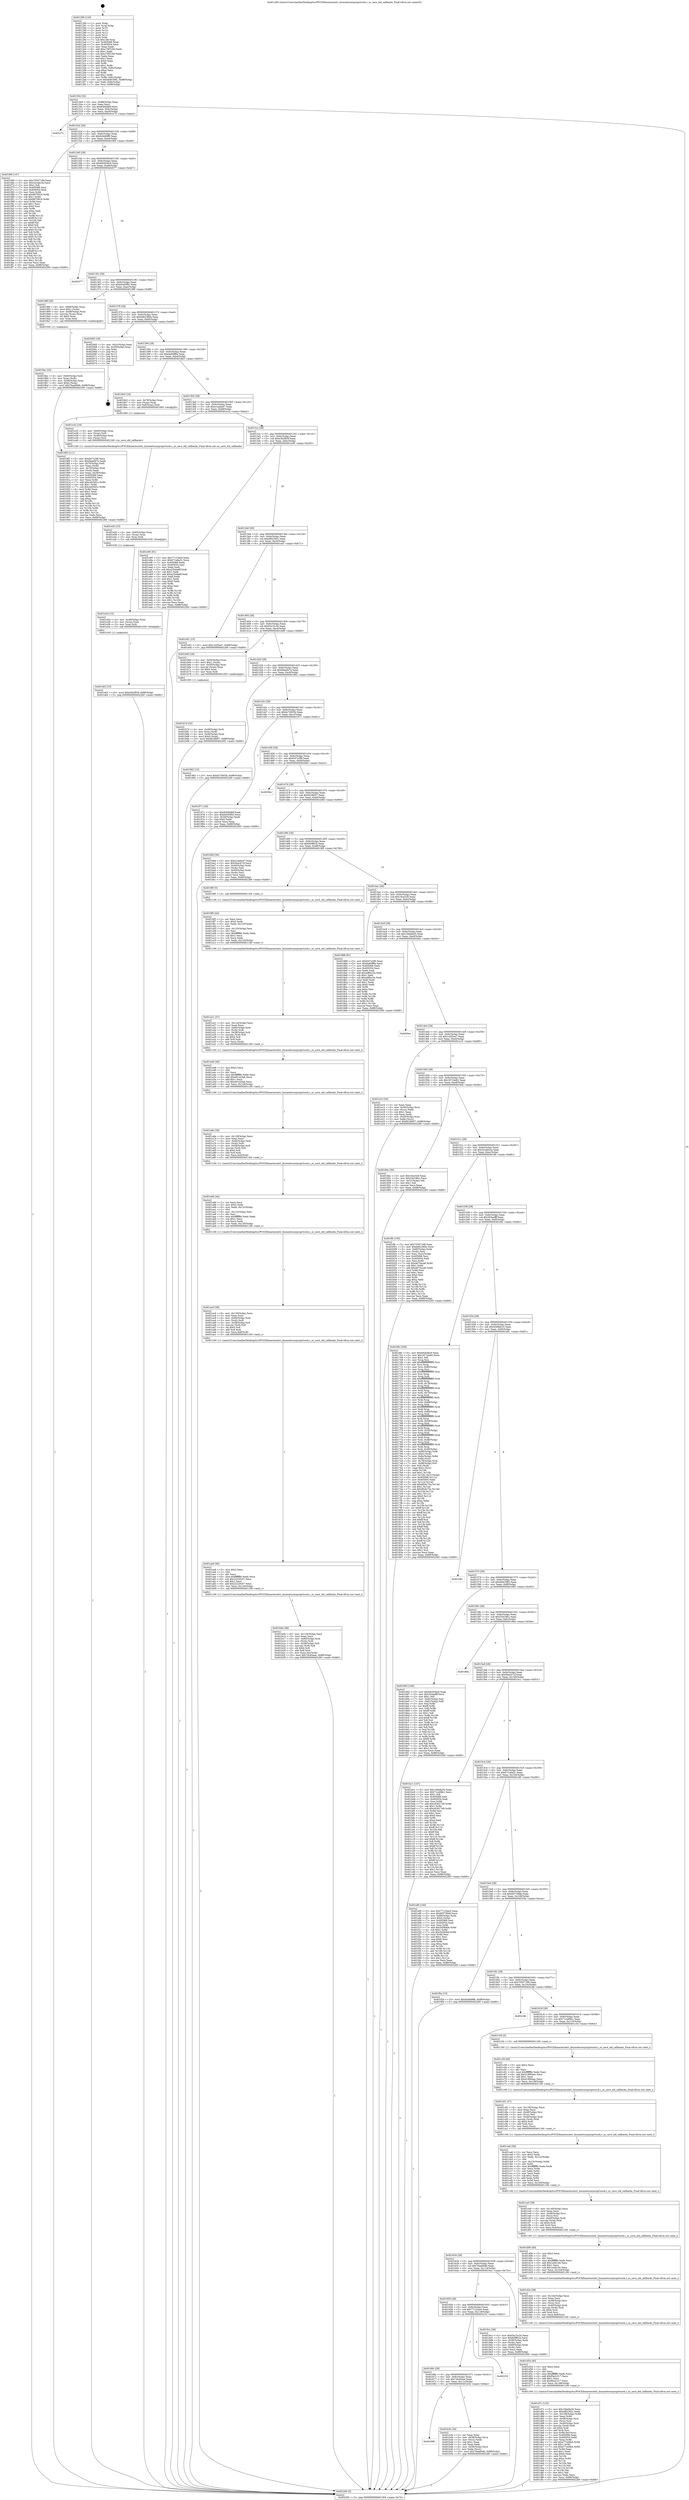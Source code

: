 digraph "0x401290" {
  label = "0x401290 (/mnt/c/Users/mathe/Desktop/tcc/POCII/binaries/extr_linuxnetsunrpcxprtsock.c_xs_save_old_callbacks_Final-ollvm.out::main(0))"
  labelloc = "t"
  node[shape=record]

  Entry [label="",width=0.3,height=0.3,shape=circle,fillcolor=black,style=filled]
  "0x401304" [label="{
     0x401304 [32]\l
     | [instrs]\l
     &nbsp;&nbsp;0x401304 \<+6\>: mov -0x88(%rbp),%eax\l
     &nbsp;&nbsp;0x40130a \<+2\>: mov %eax,%ecx\l
     &nbsp;&nbsp;0x40130c \<+6\>: sub $0x8c84b80f,%ecx\l
     &nbsp;&nbsp;0x401312 \<+6\>: mov %eax,-0x9c(%rbp)\l
     &nbsp;&nbsp;0x401318 \<+6\>: mov %ecx,-0xa0(%rbp)\l
     &nbsp;&nbsp;0x40131e \<+6\>: je 0000000000401e72 \<main+0xbe2\>\l
  }"]
  "0x401e72" [label="{
     0x401e72\l
  }", style=dashed]
  "0x401324" [label="{
     0x401324 [28]\l
     | [instrs]\l
     &nbsp;&nbsp;0x401324 \<+5\>: jmp 0000000000401329 \<main+0x99\>\l
     &nbsp;&nbsp;0x401329 \<+6\>: mov -0x9c(%rbp),%eax\l
     &nbsp;&nbsp;0x40132f \<+5\>: sub $0x9cbb68f6,%eax\l
     &nbsp;&nbsp;0x401334 \<+6\>: mov %eax,-0xa4(%rbp)\l
     &nbsp;&nbsp;0x40133a \<+6\>: je 0000000000401f69 \<main+0xcd9\>\l
  }"]
  Exit [label="",width=0.3,height=0.3,shape=circle,fillcolor=black,style=filled,peripheries=2]
  "0x401f69" [label="{
     0x401f69 [147]\l
     | [instrs]\l
     &nbsp;&nbsp;0x401f69 \<+5\>: mov $0x70507188,%eax\l
     &nbsp;&nbsp;0x401f6e \<+5\>: mov $0x32cddc3a,%ecx\l
     &nbsp;&nbsp;0x401f73 \<+2\>: mov $0x1,%dl\l
     &nbsp;&nbsp;0x401f75 \<+7\>: mov 0x405068,%esi\l
     &nbsp;&nbsp;0x401f7c \<+7\>: mov 0x405054,%edi\l
     &nbsp;&nbsp;0x401f83 \<+3\>: mov %esi,%r8d\l
     &nbsp;&nbsp;0x401f86 \<+7\>: add $0x8970918,%r8d\l
     &nbsp;&nbsp;0x401f8d \<+4\>: sub $0x1,%r8d\l
     &nbsp;&nbsp;0x401f91 \<+7\>: sub $0x8970918,%r8d\l
     &nbsp;&nbsp;0x401f98 \<+4\>: imul %r8d,%esi\l
     &nbsp;&nbsp;0x401f9c \<+3\>: and $0x1,%esi\l
     &nbsp;&nbsp;0x401f9f \<+3\>: cmp $0x0,%esi\l
     &nbsp;&nbsp;0x401fa2 \<+4\>: sete %r9b\l
     &nbsp;&nbsp;0x401fa6 \<+3\>: cmp $0xa,%edi\l
     &nbsp;&nbsp;0x401fa9 \<+4\>: setl %r10b\l
     &nbsp;&nbsp;0x401fad \<+3\>: mov %r9b,%r11b\l
     &nbsp;&nbsp;0x401fb0 \<+4\>: xor $0xff,%r11b\l
     &nbsp;&nbsp;0x401fb4 \<+3\>: mov %r10b,%bl\l
     &nbsp;&nbsp;0x401fb7 \<+3\>: xor $0xff,%bl\l
     &nbsp;&nbsp;0x401fba \<+3\>: xor $0x0,%dl\l
     &nbsp;&nbsp;0x401fbd \<+3\>: mov %r11b,%r14b\l
     &nbsp;&nbsp;0x401fc0 \<+4\>: and $0x0,%r14b\l
     &nbsp;&nbsp;0x401fc4 \<+3\>: and %dl,%r9b\l
     &nbsp;&nbsp;0x401fc7 \<+3\>: mov %bl,%r15b\l
     &nbsp;&nbsp;0x401fca \<+4\>: and $0x0,%r15b\l
     &nbsp;&nbsp;0x401fce \<+3\>: and %dl,%r10b\l
     &nbsp;&nbsp;0x401fd1 \<+3\>: or %r9b,%r14b\l
     &nbsp;&nbsp;0x401fd4 \<+3\>: or %r10b,%r15b\l
     &nbsp;&nbsp;0x401fd7 \<+3\>: xor %r15b,%r14b\l
     &nbsp;&nbsp;0x401fda \<+3\>: or %bl,%r11b\l
     &nbsp;&nbsp;0x401fdd \<+4\>: xor $0xff,%r11b\l
     &nbsp;&nbsp;0x401fe1 \<+3\>: or $0x0,%dl\l
     &nbsp;&nbsp;0x401fe4 \<+3\>: and %dl,%r11b\l
     &nbsp;&nbsp;0x401fe7 \<+3\>: or %r11b,%r14b\l
     &nbsp;&nbsp;0x401fea \<+4\>: test $0x1,%r14b\l
     &nbsp;&nbsp;0x401fee \<+3\>: cmovne %ecx,%eax\l
     &nbsp;&nbsp;0x401ff1 \<+6\>: mov %eax,-0x88(%rbp)\l
     &nbsp;&nbsp;0x401ff7 \<+5\>: jmp 0000000000402260 \<main+0xfd0\>\l
  }"]
  "0x401340" [label="{
     0x401340 [28]\l
     | [instrs]\l
     &nbsp;&nbsp;0x401340 \<+5\>: jmp 0000000000401345 \<main+0xb5\>\l
     &nbsp;&nbsp;0x401345 \<+6\>: mov -0x9c(%rbp),%eax\l
     &nbsp;&nbsp;0x40134b \<+5\>: sub $0xb9263bc9,%eax\l
     &nbsp;&nbsp;0x401350 \<+6\>: mov %eax,-0xa8(%rbp)\l
     &nbsp;&nbsp;0x401356 \<+6\>: je 0000000000402077 \<main+0xde7\>\l
  }"]
  "0x401e63" [label="{
     0x401e63 [15]\l
     | [instrs]\l
     &nbsp;&nbsp;0x401e63 \<+10\>: movl $0xe3b2f93f,-0x88(%rbp)\l
     &nbsp;&nbsp;0x401e6d \<+5\>: jmp 0000000000402260 \<main+0xfd0\>\l
  }"]
  "0x402077" [label="{
     0x402077\l
  }", style=dashed]
  "0x40135c" [label="{
     0x40135c [28]\l
     | [instrs]\l
     &nbsp;&nbsp;0x40135c \<+5\>: jmp 0000000000401361 \<main+0xd1\>\l
     &nbsp;&nbsp;0x401361 \<+6\>: mov -0x9c(%rbp),%eax\l
     &nbsp;&nbsp;0x401367 \<+5\>: sub $0xb9c65f92,%eax\l
     &nbsp;&nbsp;0x40136c \<+6\>: mov %eax,-0xac(%rbp)\l
     &nbsp;&nbsp;0x401372 \<+6\>: je 000000000040198f \<main+0x6ff\>\l
  }"]
  "0x401e54" [label="{
     0x401e54 [15]\l
     | [instrs]\l
     &nbsp;&nbsp;0x401e54 \<+4\>: mov -0x48(%rbp),%rax\l
     &nbsp;&nbsp;0x401e58 \<+3\>: mov (%rax),%rax\l
     &nbsp;&nbsp;0x401e5b \<+3\>: mov %rax,%rdi\l
     &nbsp;&nbsp;0x401e5e \<+5\>: call 0000000000401030 \<free@plt\>\l
     | [calls]\l
     &nbsp;&nbsp;0x401030 \{1\} (unknown)\l
  }"]
  "0x40198f" [label="{
     0x40198f [29]\l
     | [instrs]\l
     &nbsp;&nbsp;0x40198f \<+4\>: mov -0x68(%rbp),%rax\l
     &nbsp;&nbsp;0x401993 \<+6\>: movl $0x1,(%rax)\l
     &nbsp;&nbsp;0x401999 \<+4\>: mov -0x68(%rbp),%rax\l
     &nbsp;&nbsp;0x40199d \<+3\>: movslq (%rax),%rax\l
     &nbsp;&nbsp;0x4019a0 \<+4\>: shl $0x4,%rax\l
     &nbsp;&nbsp;0x4019a4 \<+3\>: mov %rax,%rdi\l
     &nbsp;&nbsp;0x4019a7 \<+5\>: call 0000000000401050 \<malloc@plt\>\l
     | [calls]\l
     &nbsp;&nbsp;0x401050 \{1\} (unknown)\l
  }"]
  "0x401378" [label="{
     0x401378 [28]\l
     | [instrs]\l
     &nbsp;&nbsp;0x401378 \<+5\>: jmp 000000000040137d \<main+0xed\>\l
     &nbsp;&nbsp;0x40137d \<+6\>: mov -0x9c(%rbp),%eax\l
     &nbsp;&nbsp;0x401383 \<+5\>: sub $0xbd62360e,%eax\l
     &nbsp;&nbsp;0x401388 \<+6\>: mov %eax,-0xb0(%rbp)\l
     &nbsp;&nbsp;0x40138e \<+6\>: je 0000000000402065 \<main+0xdd5\>\l
  }"]
  "0x401e45" [label="{
     0x401e45 [15]\l
     | [instrs]\l
     &nbsp;&nbsp;0x401e45 \<+4\>: mov -0x60(%rbp),%rax\l
     &nbsp;&nbsp;0x401e49 \<+3\>: mov (%rax),%rax\l
     &nbsp;&nbsp;0x401e4c \<+3\>: mov %rax,%rdi\l
     &nbsp;&nbsp;0x401e4f \<+5\>: call 0000000000401030 \<free@plt\>\l
     | [calls]\l
     &nbsp;&nbsp;0x401030 \{1\} (unknown)\l
  }"]
  "0x402065" [label="{
     0x402065 [18]\l
     | [instrs]\l
     &nbsp;&nbsp;0x402065 \<+3\>: mov -0x2c(%rbp),%eax\l
     &nbsp;&nbsp;0x402068 \<+4\>: lea -0x28(%rbp),%rsp\l
     &nbsp;&nbsp;0x40206c \<+1\>: pop %rbx\l
     &nbsp;&nbsp;0x40206d \<+2\>: pop %r12\l
     &nbsp;&nbsp;0x40206f \<+2\>: pop %r13\l
     &nbsp;&nbsp;0x402071 \<+2\>: pop %r14\l
     &nbsp;&nbsp;0x402073 \<+2\>: pop %r15\l
     &nbsp;&nbsp;0x402075 \<+1\>: pop %rbp\l
     &nbsp;&nbsp;0x402076 \<+1\>: ret\l
  }"]
  "0x401394" [label="{
     0x401394 [28]\l
     | [instrs]\l
     &nbsp;&nbsp;0x401394 \<+5\>: jmp 0000000000401399 \<main+0x109\>\l
     &nbsp;&nbsp;0x401399 \<+6\>: mov -0x9c(%rbp),%eax\l
     &nbsp;&nbsp;0x40139f \<+5\>: sub $0xda85ff6e,%eax\l
     &nbsp;&nbsp;0x4013a4 \<+6\>: mov %eax,-0xb4(%rbp)\l
     &nbsp;&nbsp;0x4013aa \<+6\>: je 00000000004018e3 \<main+0x653\>\l
  }"]
  "0x401d7c" [label="{
     0x401d7c [133]\l
     | [instrs]\l
     &nbsp;&nbsp;0x401d7c \<+5\>: mov $0x10be8a35,%ecx\l
     &nbsp;&nbsp;0x401d81 \<+5\>: mov $0xef62292c,%edx\l
     &nbsp;&nbsp;0x401d86 \<+7\>: mov -0x148(%rbp),%r8d\l
     &nbsp;&nbsp;0x401d8d \<+4\>: imul %eax,%r8d\l
     &nbsp;&nbsp;0x401d91 \<+4\>: mov -0x48(%rbp),%rsi\l
     &nbsp;&nbsp;0x401d95 \<+3\>: mov (%rsi),%rsi\l
     &nbsp;&nbsp;0x401d98 \<+4\>: mov -0x40(%rbp),%rdi\l
     &nbsp;&nbsp;0x401d9c \<+3\>: movslq (%rdi),%rdi\l
     &nbsp;&nbsp;0x401d9f \<+4\>: shl $0x4,%rdi\l
     &nbsp;&nbsp;0x401da3 \<+3\>: add %rdi,%rsi\l
     &nbsp;&nbsp;0x401da6 \<+4\>: mov %r8d,0xc(%rsi)\l
     &nbsp;&nbsp;0x401daa \<+7\>: mov 0x405068,%eax\l
     &nbsp;&nbsp;0x401db1 \<+8\>: mov 0x405054,%r8d\l
     &nbsp;&nbsp;0x401db9 \<+3\>: mov %eax,%r9d\l
     &nbsp;&nbsp;0x401dbc \<+7\>: add $0xe77ed4b4,%r9d\l
     &nbsp;&nbsp;0x401dc3 \<+4\>: sub $0x1,%r9d\l
     &nbsp;&nbsp;0x401dc7 \<+7\>: sub $0xe77ed4b4,%r9d\l
     &nbsp;&nbsp;0x401dce \<+4\>: imul %r9d,%eax\l
     &nbsp;&nbsp;0x401dd2 \<+3\>: and $0x1,%eax\l
     &nbsp;&nbsp;0x401dd5 \<+3\>: cmp $0x0,%eax\l
     &nbsp;&nbsp;0x401dd8 \<+4\>: sete %r10b\l
     &nbsp;&nbsp;0x401ddc \<+4\>: cmp $0xa,%r8d\l
     &nbsp;&nbsp;0x401de0 \<+4\>: setl %r11b\l
     &nbsp;&nbsp;0x401de4 \<+3\>: mov %r10b,%bl\l
     &nbsp;&nbsp;0x401de7 \<+3\>: and %r11b,%bl\l
     &nbsp;&nbsp;0x401dea \<+3\>: xor %r11b,%r10b\l
     &nbsp;&nbsp;0x401ded \<+3\>: or %r10b,%bl\l
     &nbsp;&nbsp;0x401df0 \<+3\>: test $0x1,%bl\l
     &nbsp;&nbsp;0x401df3 \<+3\>: cmovne %edx,%ecx\l
     &nbsp;&nbsp;0x401df6 \<+6\>: mov %ecx,-0x88(%rbp)\l
     &nbsp;&nbsp;0x401dfc \<+5\>: jmp 0000000000402260 \<main+0xfd0\>\l
  }"]
  "0x4018e3" [label="{
     0x4018e3 [16]\l
     | [instrs]\l
     &nbsp;&nbsp;0x4018e3 \<+4\>: mov -0x78(%rbp),%rax\l
     &nbsp;&nbsp;0x4018e7 \<+3\>: mov (%rax),%rax\l
     &nbsp;&nbsp;0x4018ea \<+4\>: mov 0x8(%rax),%rdi\l
     &nbsp;&nbsp;0x4018ee \<+5\>: call 0000000000401060 \<atoi@plt\>\l
     | [calls]\l
     &nbsp;&nbsp;0x401060 \{1\} (unknown)\l
  }"]
  "0x4013b0" [label="{
     0x4013b0 [28]\l
     | [instrs]\l
     &nbsp;&nbsp;0x4013b0 \<+5\>: jmp 00000000004013b5 \<main+0x125\>\l
     &nbsp;&nbsp;0x4013b5 \<+6\>: mov -0x9c(%rbp),%eax\l
     &nbsp;&nbsp;0x4013bb \<+5\>: sub $0xe1eabe47,%eax\l
     &nbsp;&nbsp;0x4013c0 \<+6\>: mov %eax,-0xb8(%rbp)\l
     &nbsp;&nbsp;0x4013c6 \<+6\>: je 0000000000401e32 \<main+0xba2\>\l
  }"]
  "0x401d54" [label="{
     0x401d54 [40]\l
     | [instrs]\l
     &nbsp;&nbsp;0x401d54 \<+5\>: mov $0x2,%ecx\l
     &nbsp;&nbsp;0x401d59 \<+1\>: cltd\l
     &nbsp;&nbsp;0x401d5a \<+2\>: idiv %ecx\l
     &nbsp;&nbsp;0x401d5c \<+6\>: imul $0xfffffffe,%edx,%ecx\l
     &nbsp;&nbsp;0x401d62 \<+6\>: add $0xf0a2c317,%ecx\l
     &nbsp;&nbsp;0x401d68 \<+3\>: add $0x1,%ecx\l
     &nbsp;&nbsp;0x401d6b \<+6\>: sub $0xf0a2c317,%ecx\l
     &nbsp;&nbsp;0x401d71 \<+6\>: mov %ecx,-0x148(%rbp)\l
     &nbsp;&nbsp;0x401d77 \<+5\>: call 0000000000401160 \<next_i\>\l
     | [calls]\l
     &nbsp;&nbsp;0x401160 \{1\} (/mnt/c/Users/mathe/Desktop/tcc/POCII/binaries/extr_linuxnetsunrpcxprtsock.c_xs_save_old_callbacks_Final-ollvm.out::next_i)\l
  }"]
  "0x401e32" [label="{
     0x401e32 [19]\l
     | [instrs]\l
     &nbsp;&nbsp;0x401e32 \<+4\>: mov -0x60(%rbp),%rax\l
     &nbsp;&nbsp;0x401e36 \<+3\>: mov (%rax),%rdi\l
     &nbsp;&nbsp;0x401e39 \<+4\>: mov -0x48(%rbp),%rax\l
     &nbsp;&nbsp;0x401e3d \<+3\>: mov (%rax),%rsi\l
     &nbsp;&nbsp;0x401e40 \<+5\>: call 0000000000401240 \<xs_save_old_callbacks\>\l
     | [calls]\l
     &nbsp;&nbsp;0x401240 \{1\} (/mnt/c/Users/mathe/Desktop/tcc/POCII/binaries/extr_linuxnetsunrpcxprtsock.c_xs_save_old_callbacks_Final-ollvm.out::xs_save_old_callbacks)\l
  }"]
  "0x4013cc" [label="{
     0x4013cc [28]\l
     | [instrs]\l
     &nbsp;&nbsp;0x4013cc \<+5\>: jmp 00000000004013d1 \<main+0x141\>\l
     &nbsp;&nbsp;0x4013d1 \<+6\>: mov -0x9c(%rbp),%eax\l
     &nbsp;&nbsp;0x4013d7 \<+5\>: sub $0xe3b2f93f,%eax\l
     &nbsp;&nbsp;0x4013dc \<+6\>: mov %eax,-0xbc(%rbp)\l
     &nbsp;&nbsp;0x4013e2 \<+6\>: je 0000000000401e95 \<main+0xc05\>\l
  }"]
  "0x401d2e" [label="{
     0x401d2e [38]\l
     | [instrs]\l
     &nbsp;&nbsp;0x401d2e \<+6\>: mov -0x144(%rbp),%ecx\l
     &nbsp;&nbsp;0x401d34 \<+3\>: imul %eax,%ecx\l
     &nbsp;&nbsp;0x401d37 \<+4\>: mov -0x48(%rbp),%rsi\l
     &nbsp;&nbsp;0x401d3b \<+3\>: mov (%rsi),%rsi\l
     &nbsp;&nbsp;0x401d3e \<+4\>: mov -0x40(%rbp),%rdi\l
     &nbsp;&nbsp;0x401d42 \<+3\>: movslq (%rdi),%rdi\l
     &nbsp;&nbsp;0x401d45 \<+4\>: shl $0x4,%rdi\l
     &nbsp;&nbsp;0x401d49 \<+3\>: add %rdi,%rsi\l
     &nbsp;&nbsp;0x401d4c \<+3\>: mov %ecx,0x8(%rsi)\l
     &nbsp;&nbsp;0x401d4f \<+5\>: call 0000000000401160 \<next_i\>\l
     | [calls]\l
     &nbsp;&nbsp;0x401160 \{1\} (/mnt/c/Users/mathe/Desktop/tcc/POCII/binaries/extr_linuxnetsunrpcxprtsock.c_xs_save_old_callbacks_Final-ollvm.out::next_i)\l
  }"]
  "0x401e95" [label="{
     0x401e95 [91]\l
     | [instrs]\l
     &nbsp;&nbsp;0x401e95 \<+5\>: mov $0x77123ac0,%eax\l
     &nbsp;&nbsp;0x401e9a \<+5\>: mov $0x671a6a31,%ecx\l
     &nbsp;&nbsp;0x401e9f \<+7\>: mov 0x405068,%edx\l
     &nbsp;&nbsp;0x401ea6 \<+7\>: mov 0x405054,%esi\l
     &nbsp;&nbsp;0x401ead \<+2\>: mov %edx,%edi\l
     &nbsp;&nbsp;0x401eaf \<+6\>: sub $0xa25dda8f,%edi\l
     &nbsp;&nbsp;0x401eb5 \<+3\>: sub $0x1,%edi\l
     &nbsp;&nbsp;0x401eb8 \<+6\>: add $0xa25dda8f,%edi\l
     &nbsp;&nbsp;0x401ebe \<+3\>: imul %edi,%edx\l
     &nbsp;&nbsp;0x401ec1 \<+3\>: and $0x1,%edx\l
     &nbsp;&nbsp;0x401ec4 \<+3\>: cmp $0x0,%edx\l
     &nbsp;&nbsp;0x401ec7 \<+4\>: sete %r8b\l
     &nbsp;&nbsp;0x401ecb \<+3\>: cmp $0xa,%esi\l
     &nbsp;&nbsp;0x401ece \<+4\>: setl %r9b\l
     &nbsp;&nbsp;0x401ed2 \<+3\>: mov %r8b,%r10b\l
     &nbsp;&nbsp;0x401ed5 \<+3\>: and %r9b,%r10b\l
     &nbsp;&nbsp;0x401ed8 \<+3\>: xor %r9b,%r8b\l
     &nbsp;&nbsp;0x401edb \<+3\>: or %r8b,%r10b\l
     &nbsp;&nbsp;0x401ede \<+4\>: test $0x1,%r10b\l
     &nbsp;&nbsp;0x401ee2 \<+3\>: cmovne %ecx,%eax\l
     &nbsp;&nbsp;0x401ee5 \<+6\>: mov %eax,-0x88(%rbp)\l
     &nbsp;&nbsp;0x401eeb \<+5\>: jmp 0000000000402260 \<main+0xfd0\>\l
  }"]
  "0x4013e8" [label="{
     0x4013e8 [28]\l
     | [instrs]\l
     &nbsp;&nbsp;0x4013e8 \<+5\>: jmp 00000000004013ed \<main+0x15d\>\l
     &nbsp;&nbsp;0x4013ed \<+6\>: mov -0x9c(%rbp),%eax\l
     &nbsp;&nbsp;0x4013f3 \<+5\>: sub $0xef62292c,%eax\l
     &nbsp;&nbsp;0x4013f8 \<+6\>: mov %eax,-0xc0(%rbp)\l
     &nbsp;&nbsp;0x4013fe \<+6\>: je 0000000000401e01 \<main+0xb71\>\l
  }"]
  "0x401d06" [label="{
     0x401d06 [40]\l
     | [instrs]\l
     &nbsp;&nbsp;0x401d06 \<+5\>: mov $0x2,%ecx\l
     &nbsp;&nbsp;0x401d0b \<+1\>: cltd\l
     &nbsp;&nbsp;0x401d0c \<+2\>: idiv %ecx\l
     &nbsp;&nbsp;0x401d0e \<+6\>: imul $0xfffffffe,%edx,%ecx\l
     &nbsp;&nbsp;0x401d14 \<+6\>: add $0x1ed41d4,%ecx\l
     &nbsp;&nbsp;0x401d1a \<+3\>: add $0x1,%ecx\l
     &nbsp;&nbsp;0x401d1d \<+6\>: sub $0x1ed41d4,%ecx\l
     &nbsp;&nbsp;0x401d23 \<+6\>: mov %ecx,-0x144(%rbp)\l
     &nbsp;&nbsp;0x401d29 \<+5\>: call 0000000000401160 \<next_i\>\l
     | [calls]\l
     &nbsp;&nbsp;0x401160 \{1\} (/mnt/c/Users/mathe/Desktop/tcc/POCII/binaries/extr_linuxnetsunrpcxprtsock.c_xs_save_old_callbacks_Final-ollvm.out::next_i)\l
  }"]
  "0x401e01" [label="{
     0x401e01 [15]\l
     | [instrs]\l
     &nbsp;&nbsp;0x401e01 \<+10\>: movl $0x142f2ea7,-0x88(%rbp)\l
     &nbsp;&nbsp;0x401e0b \<+5\>: jmp 0000000000402260 \<main+0xfd0\>\l
  }"]
  "0x401404" [label="{
     0x401404 [28]\l
     | [instrs]\l
     &nbsp;&nbsp;0x401404 \<+5\>: jmp 0000000000401409 \<main+0x179\>\l
     &nbsp;&nbsp;0x401409 \<+6\>: mov -0x9c(%rbp),%eax\l
     &nbsp;&nbsp;0x40140f \<+5\>: sub $0xf3a15c34,%eax\l
     &nbsp;&nbsp;0x401414 \<+6\>: mov %eax,-0xc4(%rbp)\l
     &nbsp;&nbsp;0x40141a \<+6\>: je 0000000000401b60 \<main+0x8d0\>\l
  }"]
  "0x401ce0" [label="{
     0x401ce0 [38]\l
     | [instrs]\l
     &nbsp;&nbsp;0x401ce0 \<+6\>: mov -0x140(%rbp),%ecx\l
     &nbsp;&nbsp;0x401ce6 \<+3\>: imul %eax,%ecx\l
     &nbsp;&nbsp;0x401ce9 \<+4\>: mov -0x48(%rbp),%rsi\l
     &nbsp;&nbsp;0x401ced \<+3\>: mov (%rsi),%rsi\l
     &nbsp;&nbsp;0x401cf0 \<+4\>: mov -0x40(%rbp),%rdi\l
     &nbsp;&nbsp;0x401cf4 \<+3\>: movslq (%rdi),%rdi\l
     &nbsp;&nbsp;0x401cf7 \<+4\>: shl $0x4,%rdi\l
     &nbsp;&nbsp;0x401cfb \<+3\>: add %rdi,%rsi\l
     &nbsp;&nbsp;0x401cfe \<+3\>: mov %ecx,0x4(%rsi)\l
     &nbsp;&nbsp;0x401d01 \<+5\>: call 0000000000401160 \<next_i\>\l
     | [calls]\l
     &nbsp;&nbsp;0x401160 \{1\} (/mnt/c/Users/mathe/Desktop/tcc/POCII/binaries/extr_linuxnetsunrpcxprtsock.c_xs_save_old_callbacks_Final-ollvm.out::next_i)\l
  }"]
  "0x401b60" [label="{
     0x401b60 [29]\l
     | [instrs]\l
     &nbsp;&nbsp;0x401b60 \<+4\>: mov -0x50(%rbp),%rax\l
     &nbsp;&nbsp;0x401b64 \<+6\>: movl $0x1,(%rax)\l
     &nbsp;&nbsp;0x401b6a \<+4\>: mov -0x50(%rbp),%rax\l
     &nbsp;&nbsp;0x401b6e \<+3\>: movslq (%rax),%rax\l
     &nbsp;&nbsp;0x401b71 \<+4\>: shl $0x4,%rax\l
     &nbsp;&nbsp;0x401b75 \<+3\>: mov %rax,%rdi\l
     &nbsp;&nbsp;0x401b78 \<+5\>: call 0000000000401050 \<malloc@plt\>\l
     | [calls]\l
     &nbsp;&nbsp;0x401050 \{1\} (unknown)\l
  }"]
  "0x401420" [label="{
     0x401420 [28]\l
     | [instrs]\l
     &nbsp;&nbsp;0x401420 \<+5\>: jmp 0000000000401425 \<main+0x195\>\l
     &nbsp;&nbsp;0x401425 \<+6\>: mov -0x9c(%rbp),%eax\l
     &nbsp;&nbsp;0x40142b \<+5\>: sub $0xf4ea0b7e,%eax\l
     &nbsp;&nbsp;0x401430 \<+6\>: mov %eax,-0xc8(%rbp)\l
     &nbsp;&nbsp;0x401436 \<+6\>: je 0000000000401962 \<main+0x6d2\>\l
  }"]
  "0x401ca6" [label="{
     0x401ca6 [58]\l
     | [instrs]\l
     &nbsp;&nbsp;0x401ca6 \<+2\>: xor %ecx,%ecx\l
     &nbsp;&nbsp;0x401ca8 \<+5\>: mov $0x2,%edx\l
     &nbsp;&nbsp;0x401cad \<+6\>: mov %edx,-0x13c(%rbp)\l
     &nbsp;&nbsp;0x401cb3 \<+1\>: cltd\l
     &nbsp;&nbsp;0x401cb4 \<+7\>: mov -0x13c(%rbp),%r8d\l
     &nbsp;&nbsp;0x401cbb \<+3\>: idiv %r8d\l
     &nbsp;&nbsp;0x401cbe \<+6\>: imul $0xfffffffe,%edx,%edx\l
     &nbsp;&nbsp;0x401cc4 \<+3\>: mov %ecx,%r9d\l
     &nbsp;&nbsp;0x401cc7 \<+3\>: sub %edx,%r9d\l
     &nbsp;&nbsp;0x401cca \<+2\>: mov %ecx,%edx\l
     &nbsp;&nbsp;0x401ccc \<+3\>: sub $0x1,%edx\l
     &nbsp;&nbsp;0x401ccf \<+3\>: add %edx,%r9d\l
     &nbsp;&nbsp;0x401cd2 \<+3\>: sub %r9d,%ecx\l
     &nbsp;&nbsp;0x401cd5 \<+6\>: mov %ecx,-0x140(%rbp)\l
     &nbsp;&nbsp;0x401cdb \<+5\>: call 0000000000401160 \<next_i\>\l
     | [calls]\l
     &nbsp;&nbsp;0x401160 \{1\} (/mnt/c/Users/mathe/Desktop/tcc/POCII/binaries/extr_linuxnetsunrpcxprtsock.c_xs_save_old_callbacks_Final-ollvm.out::next_i)\l
  }"]
  "0x401962" [label="{
     0x401962 [15]\l
     | [instrs]\l
     &nbsp;&nbsp;0x401962 \<+10\>: movl $0xfa73003b,-0x88(%rbp)\l
     &nbsp;&nbsp;0x40196c \<+5\>: jmp 0000000000402260 \<main+0xfd0\>\l
  }"]
  "0x40143c" [label="{
     0x40143c [28]\l
     | [instrs]\l
     &nbsp;&nbsp;0x40143c \<+5\>: jmp 0000000000401441 \<main+0x1b1\>\l
     &nbsp;&nbsp;0x401441 \<+6\>: mov -0x9c(%rbp),%eax\l
     &nbsp;&nbsp;0x401447 \<+5\>: sub $0xfa73003b,%eax\l
     &nbsp;&nbsp;0x40144c \<+6\>: mov %eax,-0xcc(%rbp)\l
     &nbsp;&nbsp;0x401452 \<+6\>: je 0000000000401971 \<main+0x6e1\>\l
  }"]
  "0x401c81" [label="{
     0x401c81 [37]\l
     | [instrs]\l
     &nbsp;&nbsp;0x401c81 \<+6\>: mov -0x138(%rbp),%ecx\l
     &nbsp;&nbsp;0x401c87 \<+3\>: imul %eax,%ecx\l
     &nbsp;&nbsp;0x401c8a \<+4\>: mov -0x48(%rbp),%rsi\l
     &nbsp;&nbsp;0x401c8e \<+3\>: mov (%rsi),%rsi\l
     &nbsp;&nbsp;0x401c91 \<+4\>: mov -0x40(%rbp),%rdi\l
     &nbsp;&nbsp;0x401c95 \<+3\>: movslq (%rdi),%rdi\l
     &nbsp;&nbsp;0x401c98 \<+4\>: shl $0x4,%rdi\l
     &nbsp;&nbsp;0x401c9c \<+3\>: add %rdi,%rsi\l
     &nbsp;&nbsp;0x401c9f \<+2\>: mov %ecx,(%rsi)\l
     &nbsp;&nbsp;0x401ca1 \<+5\>: call 0000000000401160 \<next_i\>\l
     | [calls]\l
     &nbsp;&nbsp;0x401160 \{1\} (/mnt/c/Users/mathe/Desktop/tcc/POCII/binaries/extr_linuxnetsunrpcxprtsock.c_xs_save_old_callbacks_Final-ollvm.out::next_i)\l
  }"]
  "0x401971" [label="{
     0x401971 [30]\l
     | [instrs]\l
     &nbsp;&nbsp;0x401971 \<+5\>: mov $0x8c84b80f,%eax\l
     &nbsp;&nbsp;0x401976 \<+5\>: mov $0xb9c65f92,%ecx\l
     &nbsp;&nbsp;0x40197b \<+3\>: mov -0x30(%rbp),%edx\l
     &nbsp;&nbsp;0x40197e \<+3\>: cmp $0x0,%edx\l
     &nbsp;&nbsp;0x401981 \<+3\>: cmove %ecx,%eax\l
     &nbsp;&nbsp;0x401984 \<+6\>: mov %eax,-0x88(%rbp)\l
     &nbsp;&nbsp;0x40198a \<+5\>: jmp 0000000000402260 \<main+0xfd0\>\l
  }"]
  "0x401458" [label="{
     0x401458 [28]\l
     | [instrs]\l
     &nbsp;&nbsp;0x401458 \<+5\>: jmp 000000000040145d \<main+0x1cd\>\l
     &nbsp;&nbsp;0x40145d \<+6\>: mov -0x9c(%rbp),%eax\l
     &nbsp;&nbsp;0x401463 \<+5\>: sub $0xfc07a3f9,%eax\l
     &nbsp;&nbsp;0x401468 \<+6\>: mov %eax,-0xd0(%rbp)\l
     &nbsp;&nbsp;0x40146e \<+6\>: je 00000000004020bc \<main+0xe2c\>\l
  }"]
  "0x401c59" [label="{
     0x401c59 [40]\l
     | [instrs]\l
     &nbsp;&nbsp;0x401c59 \<+5\>: mov $0x2,%ecx\l
     &nbsp;&nbsp;0x401c5e \<+1\>: cltd\l
     &nbsp;&nbsp;0x401c5f \<+2\>: idiv %ecx\l
     &nbsp;&nbsp;0x401c61 \<+6\>: imul $0xfffffffe,%edx,%ecx\l
     &nbsp;&nbsp;0x401c67 \<+6\>: add $0x41890aec,%ecx\l
     &nbsp;&nbsp;0x401c6d \<+3\>: add $0x1,%ecx\l
     &nbsp;&nbsp;0x401c70 \<+6\>: sub $0x41890aec,%ecx\l
     &nbsp;&nbsp;0x401c76 \<+6\>: mov %ecx,-0x138(%rbp)\l
     &nbsp;&nbsp;0x401c7c \<+5\>: call 0000000000401160 \<next_i\>\l
     | [calls]\l
     &nbsp;&nbsp;0x401160 \{1\} (/mnt/c/Users/mathe/Desktop/tcc/POCII/binaries/extr_linuxnetsunrpcxprtsock.c_xs_save_old_callbacks_Final-ollvm.out::next_i)\l
  }"]
  "0x4020bc" [label="{
     0x4020bc\l
  }", style=dashed]
  "0x401474" [label="{
     0x401474 [28]\l
     | [instrs]\l
     &nbsp;&nbsp;0x401474 \<+5\>: jmp 0000000000401479 \<main+0x1e9\>\l
     &nbsp;&nbsp;0x401479 \<+6\>: mov -0x9c(%rbp),%eax\l
     &nbsp;&nbsp;0x40147f \<+5\>: sub $0xfd18fd57,%eax\l
     &nbsp;&nbsp;0x401484 \<+6\>: mov %eax,-0xd4(%rbp)\l
     &nbsp;&nbsp;0x40148a \<+6\>: je 0000000000401b9d \<main+0x90d\>\l
  }"]
  "0x401b7d" [label="{
     0x401b7d [32]\l
     | [instrs]\l
     &nbsp;&nbsp;0x401b7d \<+4\>: mov -0x48(%rbp),%rdi\l
     &nbsp;&nbsp;0x401b81 \<+3\>: mov %rax,(%rdi)\l
     &nbsp;&nbsp;0x401b84 \<+4\>: mov -0x40(%rbp),%rax\l
     &nbsp;&nbsp;0x401b88 \<+6\>: movl $0x0,(%rax)\l
     &nbsp;&nbsp;0x401b8e \<+10\>: movl $0xfd18fd57,-0x88(%rbp)\l
     &nbsp;&nbsp;0x401b98 \<+5\>: jmp 0000000000402260 \<main+0xfd0\>\l
  }"]
  "0x401b9d" [label="{
     0x401b9d [36]\l
     | [instrs]\l
     &nbsp;&nbsp;0x401b9d \<+5\>: mov $0xe1eabe47,%eax\l
     &nbsp;&nbsp;0x401ba2 \<+5\>: mov $0x5b4cb7cf,%ecx\l
     &nbsp;&nbsp;0x401ba7 \<+4\>: mov -0x40(%rbp),%rdx\l
     &nbsp;&nbsp;0x401bab \<+2\>: mov (%rdx),%esi\l
     &nbsp;&nbsp;0x401bad \<+4\>: mov -0x50(%rbp),%rdx\l
     &nbsp;&nbsp;0x401bb1 \<+2\>: cmp (%rdx),%esi\l
     &nbsp;&nbsp;0x401bb3 \<+3\>: cmovl %ecx,%eax\l
     &nbsp;&nbsp;0x401bb6 \<+6\>: mov %eax,-0x88(%rbp)\l
     &nbsp;&nbsp;0x401bbc \<+5\>: jmp 0000000000402260 \<main+0xfd0\>\l
  }"]
  "0x401490" [label="{
     0x401490 [28]\l
     | [instrs]\l
     &nbsp;&nbsp;0x401490 \<+5\>: jmp 0000000000401495 \<main+0x205\>\l
     &nbsp;&nbsp;0x401495 \<+6\>: mov -0x9c(%rbp),%eax\l
     &nbsp;&nbsp;0x40149b \<+5\>: sub $0xfe0ffd1b,%eax\l
     &nbsp;&nbsp;0x4014a0 \<+6\>: mov %eax,-0xd8(%rbp)\l
     &nbsp;&nbsp;0x4014a6 \<+6\>: je 00000000004019f0 \<main+0x760\>\l
  }"]
  "0x401688" [label="{
     0x401688\l
  }", style=dashed]
  "0x4019f0" [label="{
     0x4019f0 [5]\l
     | [instrs]\l
     &nbsp;&nbsp;0x4019f0 \<+5\>: call 0000000000401160 \<next_i\>\l
     | [calls]\l
     &nbsp;&nbsp;0x401160 \{1\} (/mnt/c/Users/mathe/Desktop/tcc/POCII/binaries/extr_linuxnetsunrpcxprtsock.c_xs_save_old_callbacks_Final-ollvm.out::next_i)\l
  }"]
  "0x4014ac" [label="{
     0x4014ac [28]\l
     | [instrs]\l
     &nbsp;&nbsp;0x4014ac \<+5\>: jmp 00000000004014b1 \<main+0x221\>\l
     &nbsp;&nbsp;0x4014b1 \<+6\>: mov -0x9c(%rbp),%eax\l
     &nbsp;&nbsp;0x4014b7 \<+5\>: sub $0x16ce328,%eax\l
     &nbsp;&nbsp;0x4014bc \<+6\>: mov %eax,-0xdc(%rbp)\l
     &nbsp;&nbsp;0x4014c2 \<+6\>: je 0000000000401888 \<main+0x5f8\>\l
  }"]
  "0x401b3e" [label="{
     0x401b3e [34]\l
     | [instrs]\l
     &nbsp;&nbsp;0x401b3e \<+2\>: xor %eax,%eax\l
     &nbsp;&nbsp;0x401b40 \<+4\>: mov -0x58(%rbp),%rcx\l
     &nbsp;&nbsp;0x401b44 \<+2\>: mov (%rcx),%edx\l
     &nbsp;&nbsp;0x401b46 \<+3\>: sub $0x1,%eax\l
     &nbsp;&nbsp;0x401b49 \<+2\>: sub %eax,%edx\l
     &nbsp;&nbsp;0x401b4b \<+4\>: mov -0x58(%rbp),%rcx\l
     &nbsp;&nbsp;0x401b4f \<+2\>: mov %edx,(%rcx)\l
     &nbsp;&nbsp;0x401b51 \<+10\>: movl $0x76aa69db,-0x88(%rbp)\l
     &nbsp;&nbsp;0x401b5b \<+5\>: jmp 0000000000402260 \<main+0xfd0\>\l
  }"]
  "0x401888" [label="{
     0x401888 [91]\l
     | [instrs]\l
     &nbsp;&nbsp;0x401888 \<+5\>: mov $0xfc07a3f9,%eax\l
     &nbsp;&nbsp;0x40188d \<+5\>: mov $0xda85ff6e,%ecx\l
     &nbsp;&nbsp;0x401892 \<+7\>: mov 0x405068,%edx\l
     &nbsp;&nbsp;0x401899 \<+7\>: mov 0x405054,%esi\l
     &nbsp;&nbsp;0x4018a0 \<+2\>: mov %edx,%edi\l
     &nbsp;&nbsp;0x4018a2 \<+6\>: add $0xadf6a1fa,%edi\l
     &nbsp;&nbsp;0x4018a8 \<+3\>: sub $0x1,%edi\l
     &nbsp;&nbsp;0x4018ab \<+6\>: sub $0xadf6a1fa,%edi\l
     &nbsp;&nbsp;0x4018b1 \<+3\>: imul %edi,%edx\l
     &nbsp;&nbsp;0x4018b4 \<+3\>: and $0x1,%edx\l
     &nbsp;&nbsp;0x4018b7 \<+3\>: cmp $0x0,%edx\l
     &nbsp;&nbsp;0x4018ba \<+4\>: sete %r8b\l
     &nbsp;&nbsp;0x4018be \<+3\>: cmp $0xa,%esi\l
     &nbsp;&nbsp;0x4018c1 \<+4\>: setl %r9b\l
     &nbsp;&nbsp;0x4018c5 \<+3\>: mov %r8b,%r10b\l
     &nbsp;&nbsp;0x4018c8 \<+3\>: and %r9b,%r10b\l
     &nbsp;&nbsp;0x4018cb \<+3\>: xor %r9b,%r8b\l
     &nbsp;&nbsp;0x4018ce \<+3\>: or %r8b,%r10b\l
     &nbsp;&nbsp;0x4018d1 \<+4\>: test $0x1,%r10b\l
     &nbsp;&nbsp;0x4018d5 \<+3\>: cmovne %ecx,%eax\l
     &nbsp;&nbsp;0x4018d8 \<+6\>: mov %eax,-0x88(%rbp)\l
     &nbsp;&nbsp;0x4018de \<+5\>: jmp 0000000000402260 \<main+0xfd0\>\l
  }"]
  "0x4014c8" [label="{
     0x4014c8 [28]\l
     | [instrs]\l
     &nbsp;&nbsp;0x4014c8 \<+5\>: jmp 00000000004014cd \<main+0x23d\>\l
     &nbsp;&nbsp;0x4014cd \<+6\>: mov -0x9c(%rbp),%eax\l
     &nbsp;&nbsp;0x4014d3 \<+5\>: sub $0x10be8a35,%eax\l
     &nbsp;&nbsp;0x4014d8 \<+6\>: mov %eax,-0xe0(%rbp)\l
     &nbsp;&nbsp;0x4014de \<+6\>: je 00000000004020ec \<main+0xe5c\>\l
  }"]
  "0x40166c" [label="{
     0x40166c [28]\l
     | [instrs]\l
     &nbsp;&nbsp;0x40166c \<+5\>: jmp 0000000000401671 \<main+0x3e1\>\l
     &nbsp;&nbsp;0x401671 \<+6\>: mov -0x9c(%rbp),%eax\l
     &nbsp;&nbsp;0x401677 \<+5\>: sub $0x7dcd3aae,%eax\l
     &nbsp;&nbsp;0x40167c \<+6\>: mov %eax,-0x11c(%rbp)\l
     &nbsp;&nbsp;0x401682 \<+6\>: je 0000000000401b3e \<main+0x8ae\>\l
  }"]
  "0x4020ec" [label="{
     0x4020ec\l
  }", style=dashed]
  "0x4014e4" [label="{
     0x4014e4 [28]\l
     | [instrs]\l
     &nbsp;&nbsp;0x4014e4 \<+5\>: jmp 00000000004014e9 \<main+0x259\>\l
     &nbsp;&nbsp;0x4014e9 \<+6\>: mov -0x9c(%rbp),%eax\l
     &nbsp;&nbsp;0x4014ef \<+5\>: sub $0x142f2ea7,%eax\l
     &nbsp;&nbsp;0x4014f4 \<+6\>: mov %eax,-0xe4(%rbp)\l
     &nbsp;&nbsp;0x4014fa \<+6\>: je 0000000000401e10 \<main+0xb80\>\l
  }"]
  "0x402232" [label="{
     0x402232\l
  }", style=dashed]
  "0x401e10" [label="{
     0x401e10 [34]\l
     | [instrs]\l
     &nbsp;&nbsp;0x401e10 \<+2\>: xor %eax,%eax\l
     &nbsp;&nbsp;0x401e12 \<+4\>: mov -0x40(%rbp),%rcx\l
     &nbsp;&nbsp;0x401e16 \<+2\>: mov (%rcx),%edx\l
     &nbsp;&nbsp;0x401e18 \<+3\>: sub $0x1,%eax\l
     &nbsp;&nbsp;0x401e1b \<+2\>: sub %eax,%edx\l
     &nbsp;&nbsp;0x401e1d \<+4\>: mov -0x40(%rbp),%rcx\l
     &nbsp;&nbsp;0x401e21 \<+2\>: mov %edx,(%rcx)\l
     &nbsp;&nbsp;0x401e23 \<+10\>: movl $0xfd18fd57,-0x88(%rbp)\l
     &nbsp;&nbsp;0x401e2d \<+5\>: jmp 0000000000402260 \<main+0xfd0\>\l
  }"]
  "0x401500" [label="{
     0x401500 [28]\l
     | [instrs]\l
     &nbsp;&nbsp;0x401500 \<+5\>: jmp 0000000000401505 \<main+0x275\>\l
     &nbsp;&nbsp;0x401505 \<+6\>: mov -0x9c(%rbp),%eax\l
     &nbsp;&nbsp;0x40150b \<+5\>: sub $0x1671be82,%eax\l
     &nbsp;&nbsp;0x401510 \<+6\>: mov %eax,-0xe8(%rbp)\l
     &nbsp;&nbsp;0x401516 \<+6\>: je 000000000040184c \<main+0x5bc\>\l
  }"]
  "0x401b0e" [label="{
     0x401b0e [48]\l
     | [instrs]\l
     &nbsp;&nbsp;0x401b0e \<+6\>: mov -0x134(%rbp),%ecx\l
     &nbsp;&nbsp;0x401b14 \<+3\>: imul %eax,%ecx\l
     &nbsp;&nbsp;0x401b17 \<+4\>: mov -0x60(%rbp),%rdi\l
     &nbsp;&nbsp;0x401b1b \<+3\>: mov (%rdi),%rdi\l
     &nbsp;&nbsp;0x401b1e \<+4\>: mov -0x58(%rbp),%r8\l
     &nbsp;&nbsp;0x401b22 \<+3\>: movslq (%r8),%r8\l
     &nbsp;&nbsp;0x401b25 \<+4\>: shl $0x4,%r8\l
     &nbsp;&nbsp;0x401b29 \<+3\>: add %r8,%rdi\l
     &nbsp;&nbsp;0x401b2c \<+3\>: mov %ecx,0xc(%rdi)\l
     &nbsp;&nbsp;0x401b2f \<+10\>: movl $0x7dcd3aae,-0x88(%rbp)\l
     &nbsp;&nbsp;0x401b39 \<+5\>: jmp 0000000000402260 \<main+0xfd0\>\l
  }"]
  "0x40184c" [label="{
     0x40184c [30]\l
     | [instrs]\l
     &nbsp;&nbsp;0x40184c \<+5\>: mov $0x16ce328,%eax\l
     &nbsp;&nbsp;0x401851 \<+5\>: mov $0x53d19fcc,%ecx\l
     &nbsp;&nbsp;0x401856 \<+3\>: mov -0x31(%rbp),%dl\l
     &nbsp;&nbsp;0x401859 \<+3\>: test $0x1,%dl\l
     &nbsp;&nbsp;0x40185c \<+3\>: cmovne %ecx,%eax\l
     &nbsp;&nbsp;0x40185f \<+6\>: mov %eax,-0x88(%rbp)\l
     &nbsp;&nbsp;0x401865 \<+5\>: jmp 0000000000402260 \<main+0xfd0\>\l
  }"]
  "0x40151c" [label="{
     0x40151c [28]\l
     | [instrs]\l
     &nbsp;&nbsp;0x40151c \<+5\>: jmp 0000000000401521 \<main+0x291\>\l
     &nbsp;&nbsp;0x401521 \<+6\>: mov -0x9c(%rbp),%eax\l
     &nbsp;&nbsp;0x401527 \<+5\>: sub $0x32cddc3a,%eax\l
     &nbsp;&nbsp;0x40152c \<+6\>: mov %eax,-0xec(%rbp)\l
     &nbsp;&nbsp;0x401532 \<+6\>: je 0000000000401ffc \<main+0xd6c\>\l
  }"]
  "0x401ae6" [label="{
     0x401ae6 [40]\l
     | [instrs]\l
     &nbsp;&nbsp;0x401ae6 \<+5\>: mov $0x2,%ecx\l
     &nbsp;&nbsp;0x401aeb \<+1\>: cltd\l
     &nbsp;&nbsp;0x401aec \<+2\>: idiv %ecx\l
     &nbsp;&nbsp;0x401aee \<+6\>: imul $0xfffffffe,%edx,%ecx\l
     &nbsp;&nbsp;0x401af4 \<+6\>: sub $0x22220c07,%ecx\l
     &nbsp;&nbsp;0x401afa \<+3\>: add $0x1,%ecx\l
     &nbsp;&nbsp;0x401afd \<+6\>: add $0x22220c07,%ecx\l
     &nbsp;&nbsp;0x401b03 \<+6\>: mov %ecx,-0x134(%rbp)\l
     &nbsp;&nbsp;0x401b09 \<+5\>: call 0000000000401160 \<next_i\>\l
     | [calls]\l
     &nbsp;&nbsp;0x401160 \{1\} (/mnt/c/Users/mathe/Desktop/tcc/POCII/binaries/extr_linuxnetsunrpcxprtsock.c_xs_save_old_callbacks_Final-ollvm.out::next_i)\l
  }"]
  "0x401ffc" [label="{
     0x401ffc [105]\l
     | [instrs]\l
     &nbsp;&nbsp;0x401ffc \<+5\>: mov $0x70507188,%eax\l
     &nbsp;&nbsp;0x402001 \<+5\>: mov $0xbd62360e,%ecx\l
     &nbsp;&nbsp;0x402006 \<+4\>: mov -0x80(%rbp),%rdx\l
     &nbsp;&nbsp;0x40200a \<+2\>: mov (%rdx),%esi\l
     &nbsp;&nbsp;0x40200c \<+3\>: mov %esi,-0x2c(%rbp)\l
     &nbsp;&nbsp;0x40200f \<+7\>: mov 0x405068,%esi\l
     &nbsp;&nbsp;0x402016 \<+7\>: mov 0x405054,%edi\l
     &nbsp;&nbsp;0x40201d \<+3\>: mov %esi,%r8d\l
     &nbsp;&nbsp;0x402020 \<+7\>: sub $0xdd75eca6,%r8d\l
     &nbsp;&nbsp;0x402027 \<+4\>: sub $0x1,%r8d\l
     &nbsp;&nbsp;0x40202b \<+7\>: add $0xdd75eca6,%r8d\l
     &nbsp;&nbsp;0x402032 \<+4\>: imul %r8d,%esi\l
     &nbsp;&nbsp;0x402036 \<+3\>: and $0x1,%esi\l
     &nbsp;&nbsp;0x402039 \<+3\>: cmp $0x0,%esi\l
     &nbsp;&nbsp;0x40203c \<+4\>: sete %r9b\l
     &nbsp;&nbsp;0x402040 \<+3\>: cmp $0xa,%edi\l
     &nbsp;&nbsp;0x402043 \<+4\>: setl %r10b\l
     &nbsp;&nbsp;0x402047 \<+3\>: mov %r9b,%r11b\l
     &nbsp;&nbsp;0x40204a \<+3\>: and %r10b,%r11b\l
     &nbsp;&nbsp;0x40204d \<+3\>: xor %r10b,%r9b\l
     &nbsp;&nbsp;0x402050 \<+3\>: or %r9b,%r11b\l
     &nbsp;&nbsp;0x402053 \<+4\>: test $0x1,%r11b\l
     &nbsp;&nbsp;0x402057 \<+3\>: cmovne %ecx,%eax\l
     &nbsp;&nbsp;0x40205a \<+6\>: mov %eax,-0x88(%rbp)\l
     &nbsp;&nbsp;0x402060 \<+5\>: jmp 0000000000402260 \<main+0xfd0\>\l
  }"]
  "0x401538" [label="{
     0x401538 [28]\l
     | [instrs]\l
     &nbsp;&nbsp;0x401538 \<+5\>: jmp 000000000040153d \<main+0x2ad\>\l
     &nbsp;&nbsp;0x40153d \<+6\>: mov -0x9c(%rbp),%eax\l
     &nbsp;&nbsp;0x401543 \<+5\>: sub $0x354aefff,%eax\l
     &nbsp;&nbsp;0x401548 \<+6\>: mov %eax,-0xf0(%rbp)\l
     &nbsp;&nbsp;0x40154e \<+6\>: je 00000000004016fc \<main+0x46c\>\l
  }"]
  "0x401ac0" [label="{
     0x401ac0 [38]\l
     | [instrs]\l
     &nbsp;&nbsp;0x401ac0 \<+6\>: mov -0x130(%rbp),%ecx\l
     &nbsp;&nbsp;0x401ac6 \<+3\>: imul %eax,%ecx\l
     &nbsp;&nbsp;0x401ac9 \<+4\>: mov -0x60(%rbp),%rdi\l
     &nbsp;&nbsp;0x401acd \<+3\>: mov (%rdi),%rdi\l
     &nbsp;&nbsp;0x401ad0 \<+4\>: mov -0x58(%rbp),%r8\l
     &nbsp;&nbsp;0x401ad4 \<+3\>: movslq (%r8),%r8\l
     &nbsp;&nbsp;0x401ad7 \<+4\>: shl $0x4,%r8\l
     &nbsp;&nbsp;0x401adb \<+3\>: add %r8,%rdi\l
     &nbsp;&nbsp;0x401ade \<+3\>: mov %ecx,0x8(%rdi)\l
     &nbsp;&nbsp;0x401ae1 \<+5\>: call 0000000000401160 \<next_i\>\l
     | [calls]\l
     &nbsp;&nbsp;0x401160 \{1\} (/mnt/c/Users/mathe/Desktop/tcc/POCII/binaries/extr_linuxnetsunrpcxprtsock.c_xs_save_old_callbacks_Final-ollvm.out::next_i)\l
  }"]
  "0x4016fc" [label="{
     0x4016fc [336]\l
     | [instrs]\l
     &nbsp;&nbsp;0x4016fc \<+5\>: mov $0xb9263bc9,%eax\l
     &nbsp;&nbsp;0x401701 \<+5\>: mov $0x1671be82,%ecx\l
     &nbsp;&nbsp;0x401706 \<+2\>: mov $0x1,%dl\l
     &nbsp;&nbsp;0x401708 \<+3\>: mov %rsp,%rsi\l
     &nbsp;&nbsp;0x40170b \<+4\>: add $0xfffffffffffffff0,%rsi\l
     &nbsp;&nbsp;0x40170f \<+3\>: mov %rsi,%rsp\l
     &nbsp;&nbsp;0x401712 \<+4\>: mov %rsi,-0x80(%rbp)\l
     &nbsp;&nbsp;0x401716 \<+3\>: mov %rsp,%rsi\l
     &nbsp;&nbsp;0x401719 \<+4\>: add $0xfffffffffffffff0,%rsi\l
     &nbsp;&nbsp;0x40171d \<+3\>: mov %rsi,%rsp\l
     &nbsp;&nbsp;0x401720 \<+3\>: mov %rsp,%rdi\l
     &nbsp;&nbsp;0x401723 \<+4\>: add $0xfffffffffffffff0,%rdi\l
     &nbsp;&nbsp;0x401727 \<+3\>: mov %rdi,%rsp\l
     &nbsp;&nbsp;0x40172a \<+4\>: mov %rdi,-0x78(%rbp)\l
     &nbsp;&nbsp;0x40172e \<+3\>: mov %rsp,%rdi\l
     &nbsp;&nbsp;0x401731 \<+4\>: add $0xfffffffffffffff0,%rdi\l
     &nbsp;&nbsp;0x401735 \<+3\>: mov %rdi,%rsp\l
     &nbsp;&nbsp;0x401738 \<+4\>: mov %rdi,-0x70(%rbp)\l
     &nbsp;&nbsp;0x40173c \<+3\>: mov %rsp,%rdi\l
     &nbsp;&nbsp;0x40173f \<+4\>: add $0xfffffffffffffff0,%rdi\l
     &nbsp;&nbsp;0x401743 \<+3\>: mov %rdi,%rsp\l
     &nbsp;&nbsp;0x401746 \<+4\>: mov %rdi,-0x68(%rbp)\l
     &nbsp;&nbsp;0x40174a \<+3\>: mov %rsp,%rdi\l
     &nbsp;&nbsp;0x40174d \<+4\>: add $0xfffffffffffffff0,%rdi\l
     &nbsp;&nbsp;0x401751 \<+3\>: mov %rdi,%rsp\l
     &nbsp;&nbsp;0x401754 \<+4\>: mov %rdi,-0x60(%rbp)\l
     &nbsp;&nbsp;0x401758 \<+3\>: mov %rsp,%rdi\l
     &nbsp;&nbsp;0x40175b \<+4\>: add $0xfffffffffffffff0,%rdi\l
     &nbsp;&nbsp;0x40175f \<+3\>: mov %rdi,%rsp\l
     &nbsp;&nbsp;0x401762 \<+4\>: mov %rdi,-0x58(%rbp)\l
     &nbsp;&nbsp;0x401766 \<+3\>: mov %rsp,%rdi\l
     &nbsp;&nbsp;0x401769 \<+4\>: add $0xfffffffffffffff0,%rdi\l
     &nbsp;&nbsp;0x40176d \<+3\>: mov %rdi,%rsp\l
     &nbsp;&nbsp;0x401770 \<+4\>: mov %rdi,-0x50(%rbp)\l
     &nbsp;&nbsp;0x401774 \<+3\>: mov %rsp,%rdi\l
     &nbsp;&nbsp;0x401777 \<+4\>: add $0xfffffffffffffff0,%rdi\l
     &nbsp;&nbsp;0x40177b \<+3\>: mov %rdi,%rsp\l
     &nbsp;&nbsp;0x40177e \<+4\>: mov %rdi,-0x48(%rbp)\l
     &nbsp;&nbsp;0x401782 \<+3\>: mov %rsp,%rdi\l
     &nbsp;&nbsp;0x401785 \<+4\>: add $0xfffffffffffffff0,%rdi\l
     &nbsp;&nbsp;0x401789 \<+3\>: mov %rdi,%rsp\l
     &nbsp;&nbsp;0x40178c \<+4\>: mov %rdi,-0x40(%rbp)\l
     &nbsp;&nbsp;0x401790 \<+4\>: mov -0x80(%rbp),%rdi\l
     &nbsp;&nbsp;0x401794 \<+6\>: movl $0x0,(%rdi)\l
     &nbsp;&nbsp;0x40179a \<+7\>: mov -0x8c(%rbp),%r8d\l
     &nbsp;&nbsp;0x4017a1 \<+3\>: mov %r8d,(%rsi)\l
     &nbsp;&nbsp;0x4017a4 \<+4\>: mov -0x78(%rbp),%rdi\l
     &nbsp;&nbsp;0x4017a8 \<+7\>: mov -0x98(%rbp),%r9\l
     &nbsp;&nbsp;0x4017af \<+3\>: mov %r9,(%rdi)\l
     &nbsp;&nbsp;0x4017b2 \<+3\>: cmpl $0x2,(%rsi)\l
     &nbsp;&nbsp;0x4017b5 \<+4\>: setne %r10b\l
     &nbsp;&nbsp;0x4017b9 \<+4\>: and $0x1,%r10b\l
     &nbsp;&nbsp;0x4017bd \<+4\>: mov %r10b,-0x31(%rbp)\l
     &nbsp;&nbsp;0x4017c1 \<+8\>: mov 0x405068,%r11d\l
     &nbsp;&nbsp;0x4017c9 \<+7\>: mov 0x405054,%ebx\l
     &nbsp;&nbsp;0x4017d0 \<+3\>: mov %r11d,%r14d\l
     &nbsp;&nbsp;0x4017d3 \<+7\>: add $0xdf2dc75a,%r14d\l
     &nbsp;&nbsp;0x4017da \<+4\>: sub $0x1,%r14d\l
     &nbsp;&nbsp;0x4017de \<+7\>: sub $0xdf2dc75a,%r14d\l
     &nbsp;&nbsp;0x4017e5 \<+4\>: imul %r14d,%r11d\l
     &nbsp;&nbsp;0x4017e9 \<+4\>: and $0x1,%r11d\l
     &nbsp;&nbsp;0x4017ed \<+4\>: cmp $0x0,%r11d\l
     &nbsp;&nbsp;0x4017f1 \<+4\>: sete %r10b\l
     &nbsp;&nbsp;0x4017f5 \<+3\>: cmp $0xa,%ebx\l
     &nbsp;&nbsp;0x4017f8 \<+4\>: setl %r15b\l
     &nbsp;&nbsp;0x4017fc \<+3\>: mov %r10b,%r12b\l
     &nbsp;&nbsp;0x4017ff \<+4\>: xor $0xff,%r12b\l
     &nbsp;&nbsp;0x401803 \<+3\>: mov %r15b,%r13b\l
     &nbsp;&nbsp;0x401806 \<+4\>: xor $0xff,%r13b\l
     &nbsp;&nbsp;0x40180a \<+3\>: xor $0x1,%dl\l
     &nbsp;&nbsp;0x40180d \<+3\>: mov %r12b,%sil\l
     &nbsp;&nbsp;0x401810 \<+4\>: and $0xff,%sil\l
     &nbsp;&nbsp;0x401814 \<+3\>: and %dl,%r10b\l
     &nbsp;&nbsp;0x401817 \<+3\>: mov %r13b,%dil\l
     &nbsp;&nbsp;0x40181a \<+4\>: and $0xff,%dil\l
     &nbsp;&nbsp;0x40181e \<+3\>: and %dl,%r15b\l
     &nbsp;&nbsp;0x401821 \<+3\>: or %r10b,%sil\l
     &nbsp;&nbsp;0x401824 \<+3\>: or %r15b,%dil\l
     &nbsp;&nbsp;0x401827 \<+3\>: xor %dil,%sil\l
     &nbsp;&nbsp;0x40182a \<+3\>: or %r13b,%r12b\l
     &nbsp;&nbsp;0x40182d \<+4\>: xor $0xff,%r12b\l
     &nbsp;&nbsp;0x401831 \<+3\>: or $0x1,%dl\l
     &nbsp;&nbsp;0x401834 \<+3\>: and %dl,%r12b\l
     &nbsp;&nbsp;0x401837 \<+3\>: or %r12b,%sil\l
     &nbsp;&nbsp;0x40183a \<+4\>: test $0x1,%sil\l
     &nbsp;&nbsp;0x40183e \<+3\>: cmovne %ecx,%eax\l
     &nbsp;&nbsp;0x401841 \<+6\>: mov %eax,-0x88(%rbp)\l
     &nbsp;&nbsp;0x401847 \<+5\>: jmp 0000000000402260 \<main+0xfd0\>\l
  }"]
  "0x401554" [label="{
     0x401554 [28]\l
     | [instrs]\l
     &nbsp;&nbsp;0x401554 \<+5\>: jmp 0000000000401559 \<main+0x2c9\>\l
     &nbsp;&nbsp;0x401559 \<+6\>: mov -0x9c(%rbp),%eax\l
     &nbsp;&nbsp;0x40155f \<+5\>: sub $0x45d9eb10,%eax\l
     &nbsp;&nbsp;0x401564 \<+6\>: mov %eax,-0xf4(%rbp)\l
     &nbsp;&nbsp;0x40156a \<+6\>: je 0000000000401e81 \<main+0xbf1\>\l
  }"]
  "0x401a94" [label="{
     0x401a94 [44]\l
     | [instrs]\l
     &nbsp;&nbsp;0x401a94 \<+2\>: xor %ecx,%ecx\l
     &nbsp;&nbsp;0x401a96 \<+5\>: mov $0x2,%edx\l
     &nbsp;&nbsp;0x401a9b \<+6\>: mov %edx,-0x12c(%rbp)\l
     &nbsp;&nbsp;0x401aa1 \<+1\>: cltd\l
     &nbsp;&nbsp;0x401aa2 \<+6\>: mov -0x12c(%rbp),%esi\l
     &nbsp;&nbsp;0x401aa8 \<+2\>: idiv %esi\l
     &nbsp;&nbsp;0x401aaa \<+6\>: imul $0xfffffffe,%edx,%edx\l
     &nbsp;&nbsp;0x401ab0 \<+3\>: sub $0x1,%ecx\l
     &nbsp;&nbsp;0x401ab3 \<+2\>: sub %ecx,%edx\l
     &nbsp;&nbsp;0x401ab5 \<+6\>: mov %edx,-0x130(%rbp)\l
     &nbsp;&nbsp;0x401abb \<+5\>: call 0000000000401160 \<next_i\>\l
     | [calls]\l
     &nbsp;&nbsp;0x401160 \{1\} (/mnt/c/Users/mathe/Desktop/tcc/POCII/binaries/extr_linuxnetsunrpcxprtsock.c_xs_save_old_callbacks_Final-ollvm.out::next_i)\l
  }"]
  "0x401e81" [label="{
     0x401e81\l
  }", style=dashed]
  "0x401570" [label="{
     0x401570 [28]\l
     | [instrs]\l
     &nbsp;&nbsp;0x401570 \<+5\>: jmp 0000000000401575 \<main+0x2e5\>\l
     &nbsp;&nbsp;0x401575 \<+6\>: mov -0x9c(%rbp),%eax\l
     &nbsp;&nbsp;0x40157b \<+5\>: sub $0x4b9c59f2,%eax\l
     &nbsp;&nbsp;0x401580 \<+6\>: mov %eax,-0xf8(%rbp)\l
     &nbsp;&nbsp;0x401586 \<+6\>: je 0000000000401692 \<main+0x402\>\l
  }"]
  "0x401a6e" [label="{
     0x401a6e [38]\l
     | [instrs]\l
     &nbsp;&nbsp;0x401a6e \<+6\>: mov -0x128(%rbp),%ecx\l
     &nbsp;&nbsp;0x401a74 \<+3\>: imul %eax,%ecx\l
     &nbsp;&nbsp;0x401a77 \<+4\>: mov -0x60(%rbp),%rdi\l
     &nbsp;&nbsp;0x401a7b \<+3\>: mov (%rdi),%rdi\l
     &nbsp;&nbsp;0x401a7e \<+4\>: mov -0x58(%rbp),%r8\l
     &nbsp;&nbsp;0x401a82 \<+3\>: movslq (%r8),%r8\l
     &nbsp;&nbsp;0x401a85 \<+4\>: shl $0x4,%r8\l
     &nbsp;&nbsp;0x401a89 \<+3\>: add %r8,%rdi\l
     &nbsp;&nbsp;0x401a8c \<+3\>: mov %ecx,0x4(%rdi)\l
     &nbsp;&nbsp;0x401a8f \<+5\>: call 0000000000401160 \<next_i\>\l
     | [calls]\l
     &nbsp;&nbsp;0x401160 \{1\} (/mnt/c/Users/mathe/Desktop/tcc/POCII/binaries/extr_linuxnetsunrpcxprtsock.c_xs_save_old_callbacks_Final-ollvm.out::next_i)\l
  }"]
  "0x401692" [label="{
     0x401692 [106]\l
     | [instrs]\l
     &nbsp;&nbsp;0x401692 \<+5\>: mov $0xb9263bc9,%eax\l
     &nbsp;&nbsp;0x401697 \<+5\>: mov $0x354aefff,%ecx\l
     &nbsp;&nbsp;0x40169c \<+2\>: mov $0x1,%dl\l
     &nbsp;&nbsp;0x40169e \<+7\>: mov -0x82(%rbp),%sil\l
     &nbsp;&nbsp;0x4016a5 \<+7\>: mov -0x81(%rbp),%dil\l
     &nbsp;&nbsp;0x4016ac \<+3\>: mov %sil,%r8b\l
     &nbsp;&nbsp;0x4016af \<+4\>: xor $0xff,%r8b\l
     &nbsp;&nbsp;0x4016b3 \<+3\>: mov %dil,%r9b\l
     &nbsp;&nbsp;0x4016b6 \<+4\>: xor $0xff,%r9b\l
     &nbsp;&nbsp;0x4016ba \<+3\>: xor $0x1,%dl\l
     &nbsp;&nbsp;0x4016bd \<+3\>: mov %r8b,%r10b\l
     &nbsp;&nbsp;0x4016c0 \<+4\>: and $0xff,%r10b\l
     &nbsp;&nbsp;0x4016c4 \<+3\>: and %dl,%sil\l
     &nbsp;&nbsp;0x4016c7 \<+3\>: mov %r9b,%r11b\l
     &nbsp;&nbsp;0x4016ca \<+4\>: and $0xff,%r11b\l
     &nbsp;&nbsp;0x4016ce \<+3\>: and %dl,%dil\l
     &nbsp;&nbsp;0x4016d1 \<+3\>: or %sil,%r10b\l
     &nbsp;&nbsp;0x4016d4 \<+3\>: or %dil,%r11b\l
     &nbsp;&nbsp;0x4016d7 \<+3\>: xor %r11b,%r10b\l
     &nbsp;&nbsp;0x4016da \<+3\>: or %r9b,%r8b\l
     &nbsp;&nbsp;0x4016dd \<+4\>: xor $0xff,%r8b\l
     &nbsp;&nbsp;0x4016e1 \<+3\>: or $0x1,%dl\l
     &nbsp;&nbsp;0x4016e4 \<+3\>: and %dl,%r8b\l
     &nbsp;&nbsp;0x4016e7 \<+3\>: or %r8b,%r10b\l
     &nbsp;&nbsp;0x4016ea \<+4\>: test $0x1,%r10b\l
     &nbsp;&nbsp;0x4016ee \<+3\>: cmovne %ecx,%eax\l
     &nbsp;&nbsp;0x4016f1 \<+6\>: mov %eax,-0x88(%rbp)\l
     &nbsp;&nbsp;0x4016f7 \<+5\>: jmp 0000000000402260 \<main+0xfd0\>\l
  }"]
  "0x40158c" [label="{
     0x40158c [28]\l
     | [instrs]\l
     &nbsp;&nbsp;0x40158c \<+5\>: jmp 0000000000401591 \<main+0x301\>\l
     &nbsp;&nbsp;0x401591 \<+6\>: mov -0x9c(%rbp),%eax\l
     &nbsp;&nbsp;0x401597 \<+5\>: sub $0x53d19fcc,%eax\l
     &nbsp;&nbsp;0x40159c \<+6\>: mov %eax,-0xfc(%rbp)\l
     &nbsp;&nbsp;0x4015a2 \<+6\>: je 000000000040186a \<main+0x5da\>\l
  }"]
  "0x402260" [label="{
     0x402260 [5]\l
     | [instrs]\l
     &nbsp;&nbsp;0x402260 \<+5\>: jmp 0000000000401304 \<main+0x74\>\l
  }"]
  "0x401290" [label="{
     0x401290 [116]\l
     | [instrs]\l
     &nbsp;&nbsp;0x401290 \<+1\>: push %rbp\l
     &nbsp;&nbsp;0x401291 \<+3\>: mov %rsp,%rbp\l
     &nbsp;&nbsp;0x401294 \<+2\>: push %r15\l
     &nbsp;&nbsp;0x401296 \<+2\>: push %r14\l
     &nbsp;&nbsp;0x401298 \<+2\>: push %r13\l
     &nbsp;&nbsp;0x40129a \<+2\>: push %r12\l
     &nbsp;&nbsp;0x40129c \<+1\>: push %rbx\l
     &nbsp;&nbsp;0x40129d \<+7\>: sub $0x148,%rsp\l
     &nbsp;&nbsp;0x4012a4 \<+7\>: mov 0x405068,%eax\l
     &nbsp;&nbsp;0x4012ab \<+7\>: mov 0x405054,%ecx\l
     &nbsp;&nbsp;0x4012b2 \<+2\>: mov %eax,%edx\l
     &nbsp;&nbsp;0x4012b4 \<+6\>: add $0xc70f318d,%edx\l
     &nbsp;&nbsp;0x4012ba \<+3\>: sub $0x1,%edx\l
     &nbsp;&nbsp;0x4012bd \<+6\>: sub $0xc70f318d,%edx\l
     &nbsp;&nbsp;0x4012c3 \<+3\>: imul %edx,%eax\l
     &nbsp;&nbsp;0x4012c6 \<+3\>: and $0x1,%eax\l
     &nbsp;&nbsp;0x4012c9 \<+3\>: cmp $0x0,%eax\l
     &nbsp;&nbsp;0x4012cc \<+4\>: sete %r8b\l
     &nbsp;&nbsp;0x4012d0 \<+4\>: and $0x1,%r8b\l
     &nbsp;&nbsp;0x4012d4 \<+7\>: mov %r8b,-0x82(%rbp)\l
     &nbsp;&nbsp;0x4012db \<+3\>: cmp $0xa,%ecx\l
     &nbsp;&nbsp;0x4012de \<+4\>: setl %r8b\l
     &nbsp;&nbsp;0x4012e2 \<+4\>: and $0x1,%r8b\l
     &nbsp;&nbsp;0x4012e6 \<+7\>: mov %r8b,-0x81(%rbp)\l
     &nbsp;&nbsp;0x4012ed \<+10\>: movl $0x4b9c59f2,-0x88(%rbp)\l
     &nbsp;&nbsp;0x4012f7 \<+6\>: mov %edi,-0x8c(%rbp)\l
     &nbsp;&nbsp;0x4012fd \<+7\>: mov %rsi,-0x98(%rbp)\l
  }"]
  "0x401a46" [label="{
     0x401a46 [40]\l
     | [instrs]\l
     &nbsp;&nbsp;0x401a46 \<+5\>: mov $0x2,%ecx\l
     &nbsp;&nbsp;0x401a4b \<+1\>: cltd\l
     &nbsp;&nbsp;0x401a4c \<+2\>: idiv %ecx\l
     &nbsp;&nbsp;0x401a4e \<+6\>: imul $0xfffffffe,%edx,%ecx\l
     &nbsp;&nbsp;0x401a54 \<+6\>: add $0xe91cb3a6,%ecx\l
     &nbsp;&nbsp;0x401a5a \<+3\>: add $0x1,%ecx\l
     &nbsp;&nbsp;0x401a5d \<+6\>: sub $0xe91cb3a6,%ecx\l
     &nbsp;&nbsp;0x401a63 \<+6\>: mov %ecx,-0x128(%rbp)\l
     &nbsp;&nbsp;0x401a69 \<+5\>: call 0000000000401160 \<next_i\>\l
     | [calls]\l
     &nbsp;&nbsp;0x401160 \{1\} (/mnt/c/Users/mathe/Desktop/tcc/POCII/binaries/extr_linuxnetsunrpcxprtsock.c_xs_save_old_callbacks_Final-ollvm.out::next_i)\l
  }"]
  "0x4018f3" [label="{
     0x4018f3 [111]\l
     | [instrs]\l
     &nbsp;&nbsp;0x4018f3 \<+5\>: mov $0xfc07a3f9,%ecx\l
     &nbsp;&nbsp;0x4018f8 \<+5\>: mov $0xf4ea0b7e,%edx\l
     &nbsp;&nbsp;0x4018fd \<+4\>: mov -0x70(%rbp),%rdi\l
     &nbsp;&nbsp;0x401901 \<+2\>: mov %eax,(%rdi)\l
     &nbsp;&nbsp;0x401903 \<+4\>: mov -0x70(%rbp),%rdi\l
     &nbsp;&nbsp;0x401907 \<+2\>: mov (%rdi),%eax\l
     &nbsp;&nbsp;0x401909 \<+3\>: mov %eax,-0x30(%rbp)\l
     &nbsp;&nbsp;0x40190c \<+7\>: mov 0x405068,%eax\l
     &nbsp;&nbsp;0x401913 \<+7\>: mov 0x405054,%esi\l
     &nbsp;&nbsp;0x40191a \<+3\>: mov %eax,%r8d\l
     &nbsp;&nbsp;0x40191d \<+7\>: add $0xceb54f1c,%r8d\l
     &nbsp;&nbsp;0x401924 \<+4\>: sub $0x1,%r8d\l
     &nbsp;&nbsp;0x401928 \<+7\>: sub $0xceb54f1c,%r8d\l
     &nbsp;&nbsp;0x40192f \<+4\>: imul %r8d,%eax\l
     &nbsp;&nbsp;0x401933 \<+3\>: and $0x1,%eax\l
     &nbsp;&nbsp;0x401936 \<+3\>: cmp $0x0,%eax\l
     &nbsp;&nbsp;0x401939 \<+4\>: sete %r9b\l
     &nbsp;&nbsp;0x40193d \<+3\>: cmp $0xa,%esi\l
     &nbsp;&nbsp;0x401940 \<+4\>: setl %r10b\l
     &nbsp;&nbsp;0x401944 \<+3\>: mov %r9b,%r11b\l
     &nbsp;&nbsp;0x401947 \<+3\>: and %r10b,%r11b\l
     &nbsp;&nbsp;0x40194a \<+3\>: xor %r10b,%r9b\l
     &nbsp;&nbsp;0x40194d \<+3\>: or %r9b,%r11b\l
     &nbsp;&nbsp;0x401950 \<+4\>: test $0x1,%r11b\l
     &nbsp;&nbsp;0x401954 \<+3\>: cmovne %edx,%ecx\l
     &nbsp;&nbsp;0x401957 \<+6\>: mov %ecx,-0x88(%rbp)\l
     &nbsp;&nbsp;0x40195d \<+5\>: jmp 0000000000402260 \<main+0xfd0\>\l
  }"]
  "0x4019ac" [label="{
     0x4019ac [32]\l
     | [instrs]\l
     &nbsp;&nbsp;0x4019ac \<+4\>: mov -0x60(%rbp),%rdi\l
     &nbsp;&nbsp;0x4019b0 \<+3\>: mov %rax,(%rdi)\l
     &nbsp;&nbsp;0x4019b3 \<+4\>: mov -0x58(%rbp),%rax\l
     &nbsp;&nbsp;0x4019b7 \<+6\>: movl $0x0,(%rax)\l
     &nbsp;&nbsp;0x4019bd \<+10\>: movl $0x76aa69db,-0x88(%rbp)\l
     &nbsp;&nbsp;0x4019c7 \<+5\>: jmp 0000000000402260 \<main+0xfd0\>\l
  }"]
  "0x401a21" [label="{
     0x401a21 [37]\l
     | [instrs]\l
     &nbsp;&nbsp;0x401a21 \<+6\>: mov -0x124(%rbp),%ecx\l
     &nbsp;&nbsp;0x401a27 \<+3\>: imul %eax,%ecx\l
     &nbsp;&nbsp;0x401a2a \<+4\>: mov -0x60(%rbp),%rdi\l
     &nbsp;&nbsp;0x401a2e \<+3\>: mov (%rdi),%rdi\l
     &nbsp;&nbsp;0x401a31 \<+4\>: mov -0x58(%rbp),%r8\l
     &nbsp;&nbsp;0x401a35 \<+3\>: movslq (%r8),%r8\l
     &nbsp;&nbsp;0x401a38 \<+4\>: shl $0x4,%r8\l
     &nbsp;&nbsp;0x401a3c \<+3\>: add %r8,%rdi\l
     &nbsp;&nbsp;0x401a3f \<+2\>: mov %ecx,(%rdi)\l
     &nbsp;&nbsp;0x401a41 \<+5\>: call 0000000000401160 \<next_i\>\l
     | [calls]\l
     &nbsp;&nbsp;0x401160 \{1\} (/mnt/c/Users/mathe/Desktop/tcc/POCII/binaries/extr_linuxnetsunrpcxprtsock.c_xs_save_old_callbacks_Final-ollvm.out::next_i)\l
  }"]
  "0x40186a" [label="{
     0x40186a\l
  }", style=dashed]
  "0x4015a8" [label="{
     0x4015a8 [28]\l
     | [instrs]\l
     &nbsp;&nbsp;0x4015a8 \<+5\>: jmp 00000000004015ad \<main+0x31d\>\l
     &nbsp;&nbsp;0x4015ad \<+6\>: mov -0x9c(%rbp),%eax\l
     &nbsp;&nbsp;0x4015b3 \<+5\>: sub $0x5b4cb7cf,%eax\l
     &nbsp;&nbsp;0x4015b8 \<+6\>: mov %eax,-0x100(%rbp)\l
     &nbsp;&nbsp;0x4015be \<+6\>: je 0000000000401bc1 \<main+0x931\>\l
  }"]
  "0x4019f5" [label="{
     0x4019f5 [44]\l
     | [instrs]\l
     &nbsp;&nbsp;0x4019f5 \<+2\>: xor %ecx,%ecx\l
     &nbsp;&nbsp;0x4019f7 \<+5\>: mov $0x2,%edx\l
     &nbsp;&nbsp;0x4019fc \<+6\>: mov %edx,-0x120(%rbp)\l
     &nbsp;&nbsp;0x401a02 \<+1\>: cltd\l
     &nbsp;&nbsp;0x401a03 \<+6\>: mov -0x120(%rbp),%esi\l
     &nbsp;&nbsp;0x401a09 \<+2\>: idiv %esi\l
     &nbsp;&nbsp;0x401a0b \<+6\>: imul $0xfffffffe,%edx,%edx\l
     &nbsp;&nbsp;0x401a11 \<+3\>: sub $0x1,%ecx\l
     &nbsp;&nbsp;0x401a14 \<+2\>: sub %ecx,%edx\l
     &nbsp;&nbsp;0x401a16 \<+6\>: mov %edx,-0x124(%rbp)\l
     &nbsp;&nbsp;0x401a1c \<+5\>: call 0000000000401160 \<next_i\>\l
     | [calls]\l
     &nbsp;&nbsp;0x401160 \{1\} (/mnt/c/Users/mathe/Desktop/tcc/POCII/binaries/extr_linuxnetsunrpcxprtsock.c_xs_save_old_callbacks_Final-ollvm.out::next_i)\l
  }"]
  "0x401bc1" [label="{
     0x401bc1 [147]\l
     | [instrs]\l
     &nbsp;&nbsp;0x401bc1 \<+5\>: mov $0x10be8a35,%eax\l
     &nbsp;&nbsp;0x401bc6 \<+5\>: mov $0x71ce96b1,%ecx\l
     &nbsp;&nbsp;0x401bcb \<+2\>: mov $0x1,%dl\l
     &nbsp;&nbsp;0x401bcd \<+7\>: mov 0x405068,%esi\l
     &nbsp;&nbsp;0x401bd4 \<+7\>: mov 0x405054,%edi\l
     &nbsp;&nbsp;0x401bdb \<+3\>: mov %esi,%r8d\l
     &nbsp;&nbsp;0x401bde \<+7\>: add $0xc63d17d9,%r8d\l
     &nbsp;&nbsp;0x401be5 \<+4\>: sub $0x1,%r8d\l
     &nbsp;&nbsp;0x401be9 \<+7\>: sub $0xc63d17d9,%r8d\l
     &nbsp;&nbsp;0x401bf0 \<+4\>: imul %r8d,%esi\l
     &nbsp;&nbsp;0x401bf4 \<+3\>: and $0x1,%esi\l
     &nbsp;&nbsp;0x401bf7 \<+3\>: cmp $0x0,%esi\l
     &nbsp;&nbsp;0x401bfa \<+4\>: sete %r9b\l
     &nbsp;&nbsp;0x401bfe \<+3\>: cmp $0xa,%edi\l
     &nbsp;&nbsp;0x401c01 \<+4\>: setl %r10b\l
     &nbsp;&nbsp;0x401c05 \<+3\>: mov %r9b,%r11b\l
     &nbsp;&nbsp;0x401c08 \<+4\>: xor $0xff,%r11b\l
     &nbsp;&nbsp;0x401c0c \<+3\>: mov %r10b,%bl\l
     &nbsp;&nbsp;0x401c0f \<+3\>: xor $0xff,%bl\l
     &nbsp;&nbsp;0x401c12 \<+3\>: xor $0x1,%dl\l
     &nbsp;&nbsp;0x401c15 \<+3\>: mov %r11b,%r14b\l
     &nbsp;&nbsp;0x401c18 \<+4\>: and $0xff,%r14b\l
     &nbsp;&nbsp;0x401c1c \<+3\>: and %dl,%r9b\l
     &nbsp;&nbsp;0x401c1f \<+3\>: mov %bl,%r15b\l
     &nbsp;&nbsp;0x401c22 \<+4\>: and $0xff,%r15b\l
     &nbsp;&nbsp;0x401c26 \<+3\>: and %dl,%r10b\l
     &nbsp;&nbsp;0x401c29 \<+3\>: or %r9b,%r14b\l
     &nbsp;&nbsp;0x401c2c \<+3\>: or %r10b,%r15b\l
     &nbsp;&nbsp;0x401c2f \<+3\>: xor %r15b,%r14b\l
     &nbsp;&nbsp;0x401c32 \<+3\>: or %bl,%r11b\l
     &nbsp;&nbsp;0x401c35 \<+4\>: xor $0xff,%r11b\l
     &nbsp;&nbsp;0x401c39 \<+3\>: or $0x1,%dl\l
     &nbsp;&nbsp;0x401c3c \<+3\>: and %dl,%r11b\l
     &nbsp;&nbsp;0x401c3f \<+3\>: or %r11b,%r14b\l
     &nbsp;&nbsp;0x401c42 \<+4\>: test $0x1,%r14b\l
     &nbsp;&nbsp;0x401c46 \<+3\>: cmovne %ecx,%eax\l
     &nbsp;&nbsp;0x401c49 \<+6\>: mov %eax,-0x88(%rbp)\l
     &nbsp;&nbsp;0x401c4f \<+5\>: jmp 0000000000402260 \<main+0xfd0\>\l
  }"]
  "0x4015c4" [label="{
     0x4015c4 [28]\l
     | [instrs]\l
     &nbsp;&nbsp;0x4015c4 \<+5\>: jmp 00000000004015c9 \<main+0x339\>\l
     &nbsp;&nbsp;0x4015c9 \<+6\>: mov -0x9c(%rbp),%eax\l
     &nbsp;&nbsp;0x4015cf \<+5\>: sub $0x671a6a31,%eax\l
     &nbsp;&nbsp;0x4015d4 \<+6\>: mov %eax,-0x104(%rbp)\l
     &nbsp;&nbsp;0x4015da \<+6\>: je 0000000000401ef0 \<main+0xc60\>\l
  }"]
  "0x401650" [label="{
     0x401650 [28]\l
     | [instrs]\l
     &nbsp;&nbsp;0x401650 \<+5\>: jmp 0000000000401655 \<main+0x3c5\>\l
     &nbsp;&nbsp;0x401655 \<+6\>: mov -0x9c(%rbp),%eax\l
     &nbsp;&nbsp;0x40165b \<+5\>: sub $0x77123ac0,%eax\l
     &nbsp;&nbsp;0x401660 \<+6\>: mov %eax,-0x118(%rbp)\l
     &nbsp;&nbsp;0x401666 \<+6\>: je 0000000000402232 \<main+0xfa2\>\l
  }"]
  "0x401ef0" [label="{
     0x401ef0 [106]\l
     | [instrs]\l
     &nbsp;&nbsp;0x401ef0 \<+5\>: mov $0x77123ac0,%eax\l
     &nbsp;&nbsp;0x401ef5 \<+5\>: mov $0x6f3738dd,%ecx\l
     &nbsp;&nbsp;0x401efa \<+4\>: mov -0x80(%rbp),%rdx\l
     &nbsp;&nbsp;0x401efe \<+6\>: movl $0x0,(%rdx)\l
     &nbsp;&nbsp;0x401f04 \<+7\>: mov 0x405068,%esi\l
     &nbsp;&nbsp;0x401f0b \<+7\>: mov 0x405054,%edi\l
     &nbsp;&nbsp;0x401f12 \<+3\>: mov %esi,%r8d\l
     &nbsp;&nbsp;0x401f15 \<+7\>: add $0x5d384bb,%r8d\l
     &nbsp;&nbsp;0x401f1c \<+4\>: sub $0x1,%r8d\l
     &nbsp;&nbsp;0x401f20 \<+7\>: sub $0x5d384bb,%r8d\l
     &nbsp;&nbsp;0x401f27 \<+4\>: imul %r8d,%esi\l
     &nbsp;&nbsp;0x401f2b \<+3\>: and $0x1,%esi\l
     &nbsp;&nbsp;0x401f2e \<+3\>: cmp $0x0,%esi\l
     &nbsp;&nbsp;0x401f31 \<+4\>: sete %r9b\l
     &nbsp;&nbsp;0x401f35 \<+3\>: cmp $0xa,%edi\l
     &nbsp;&nbsp;0x401f38 \<+4\>: setl %r10b\l
     &nbsp;&nbsp;0x401f3c \<+3\>: mov %r9b,%r11b\l
     &nbsp;&nbsp;0x401f3f \<+3\>: and %r10b,%r11b\l
     &nbsp;&nbsp;0x401f42 \<+3\>: xor %r10b,%r9b\l
     &nbsp;&nbsp;0x401f45 \<+3\>: or %r9b,%r11b\l
     &nbsp;&nbsp;0x401f48 \<+4\>: test $0x1,%r11b\l
     &nbsp;&nbsp;0x401f4c \<+3\>: cmovne %ecx,%eax\l
     &nbsp;&nbsp;0x401f4f \<+6\>: mov %eax,-0x88(%rbp)\l
     &nbsp;&nbsp;0x401f55 \<+5\>: jmp 0000000000402260 \<main+0xfd0\>\l
  }"]
  "0x4015e0" [label="{
     0x4015e0 [28]\l
     | [instrs]\l
     &nbsp;&nbsp;0x4015e0 \<+5\>: jmp 00000000004015e5 \<main+0x355\>\l
     &nbsp;&nbsp;0x4015e5 \<+6\>: mov -0x9c(%rbp),%eax\l
     &nbsp;&nbsp;0x4015eb \<+5\>: sub $0x6f3738dd,%eax\l
     &nbsp;&nbsp;0x4015f0 \<+6\>: mov %eax,-0x108(%rbp)\l
     &nbsp;&nbsp;0x4015f6 \<+6\>: je 0000000000401f5a \<main+0xcca\>\l
  }"]
  "0x4019cc" [label="{
     0x4019cc [36]\l
     | [instrs]\l
     &nbsp;&nbsp;0x4019cc \<+5\>: mov $0xf3a15c34,%eax\l
     &nbsp;&nbsp;0x4019d1 \<+5\>: mov $0xfe0ffd1b,%ecx\l
     &nbsp;&nbsp;0x4019d6 \<+4\>: mov -0x58(%rbp),%rdx\l
     &nbsp;&nbsp;0x4019da \<+2\>: mov (%rdx),%esi\l
     &nbsp;&nbsp;0x4019dc \<+4\>: mov -0x68(%rbp),%rdx\l
     &nbsp;&nbsp;0x4019e0 \<+2\>: cmp (%rdx),%esi\l
     &nbsp;&nbsp;0x4019e2 \<+3\>: cmovl %ecx,%eax\l
     &nbsp;&nbsp;0x4019e5 \<+6\>: mov %eax,-0x88(%rbp)\l
     &nbsp;&nbsp;0x4019eb \<+5\>: jmp 0000000000402260 \<main+0xfd0\>\l
  }"]
  "0x401f5a" [label="{
     0x401f5a [15]\l
     | [instrs]\l
     &nbsp;&nbsp;0x401f5a \<+10\>: movl $0x9cbb68f6,-0x88(%rbp)\l
     &nbsp;&nbsp;0x401f64 \<+5\>: jmp 0000000000402260 \<main+0xfd0\>\l
  }"]
  "0x4015fc" [label="{
     0x4015fc [28]\l
     | [instrs]\l
     &nbsp;&nbsp;0x4015fc \<+5\>: jmp 0000000000401601 \<main+0x371\>\l
     &nbsp;&nbsp;0x401601 \<+6\>: mov -0x9c(%rbp),%eax\l
     &nbsp;&nbsp;0x401607 \<+5\>: sub $0x70507188,%eax\l
     &nbsp;&nbsp;0x40160c \<+6\>: mov %eax,-0x10c(%rbp)\l
     &nbsp;&nbsp;0x401612 \<+6\>: je 000000000040224b \<main+0xfbb\>\l
  }"]
  "0x401634" [label="{
     0x401634 [28]\l
     | [instrs]\l
     &nbsp;&nbsp;0x401634 \<+5\>: jmp 0000000000401639 \<main+0x3a9\>\l
     &nbsp;&nbsp;0x401639 \<+6\>: mov -0x9c(%rbp),%eax\l
     &nbsp;&nbsp;0x40163f \<+5\>: sub $0x76aa69db,%eax\l
     &nbsp;&nbsp;0x401644 \<+6\>: mov %eax,-0x114(%rbp)\l
     &nbsp;&nbsp;0x40164a \<+6\>: je 00000000004019cc \<main+0x73c\>\l
  }"]
  "0x40224b" [label="{
     0x40224b\l
  }", style=dashed]
  "0x401618" [label="{
     0x401618 [28]\l
     | [instrs]\l
     &nbsp;&nbsp;0x401618 \<+5\>: jmp 000000000040161d \<main+0x38d\>\l
     &nbsp;&nbsp;0x40161d \<+6\>: mov -0x9c(%rbp),%eax\l
     &nbsp;&nbsp;0x401623 \<+5\>: sub $0x71ce96b1,%eax\l
     &nbsp;&nbsp;0x401628 \<+6\>: mov %eax,-0x110(%rbp)\l
     &nbsp;&nbsp;0x40162e \<+6\>: je 0000000000401c54 \<main+0x9c4\>\l
  }"]
  "0x401c54" [label="{
     0x401c54 [5]\l
     | [instrs]\l
     &nbsp;&nbsp;0x401c54 \<+5\>: call 0000000000401160 \<next_i\>\l
     | [calls]\l
     &nbsp;&nbsp;0x401160 \{1\} (/mnt/c/Users/mathe/Desktop/tcc/POCII/binaries/extr_linuxnetsunrpcxprtsock.c_xs_save_old_callbacks_Final-ollvm.out::next_i)\l
  }"]
  Entry -> "0x401290" [label=" 1"]
  "0x401304" -> "0x401e72" [label=" 0"]
  "0x401304" -> "0x401324" [label=" 26"]
  "0x402065" -> Exit [label=" 1"]
  "0x401324" -> "0x401f69" [label=" 1"]
  "0x401324" -> "0x401340" [label=" 25"]
  "0x401ffc" -> "0x402260" [label=" 1"]
  "0x401340" -> "0x402077" [label=" 0"]
  "0x401340" -> "0x40135c" [label=" 25"]
  "0x401f69" -> "0x402260" [label=" 1"]
  "0x40135c" -> "0x40198f" [label=" 1"]
  "0x40135c" -> "0x401378" [label=" 24"]
  "0x401f5a" -> "0x402260" [label=" 1"]
  "0x401378" -> "0x402065" [label=" 1"]
  "0x401378" -> "0x401394" [label=" 23"]
  "0x401ef0" -> "0x402260" [label=" 1"]
  "0x401394" -> "0x4018e3" [label=" 1"]
  "0x401394" -> "0x4013b0" [label=" 22"]
  "0x401e95" -> "0x402260" [label=" 1"]
  "0x4013b0" -> "0x401e32" [label=" 1"]
  "0x4013b0" -> "0x4013cc" [label=" 21"]
  "0x401e63" -> "0x402260" [label=" 1"]
  "0x4013cc" -> "0x401e95" [label=" 1"]
  "0x4013cc" -> "0x4013e8" [label=" 20"]
  "0x401e54" -> "0x401e63" [label=" 1"]
  "0x4013e8" -> "0x401e01" [label=" 1"]
  "0x4013e8" -> "0x401404" [label=" 19"]
  "0x401e45" -> "0x401e54" [label=" 1"]
  "0x401404" -> "0x401b60" [label=" 1"]
  "0x401404" -> "0x401420" [label=" 18"]
  "0x401e32" -> "0x401e45" [label=" 1"]
  "0x401420" -> "0x401962" [label=" 1"]
  "0x401420" -> "0x40143c" [label=" 17"]
  "0x401e10" -> "0x402260" [label=" 1"]
  "0x40143c" -> "0x401971" [label=" 1"]
  "0x40143c" -> "0x401458" [label=" 16"]
  "0x401e01" -> "0x402260" [label=" 1"]
  "0x401458" -> "0x4020bc" [label=" 0"]
  "0x401458" -> "0x401474" [label=" 16"]
  "0x401d7c" -> "0x402260" [label=" 1"]
  "0x401474" -> "0x401b9d" [label=" 2"]
  "0x401474" -> "0x401490" [label=" 14"]
  "0x401d54" -> "0x401d7c" [label=" 1"]
  "0x401490" -> "0x4019f0" [label=" 1"]
  "0x401490" -> "0x4014ac" [label=" 13"]
  "0x401d2e" -> "0x401d54" [label=" 1"]
  "0x4014ac" -> "0x401888" [label=" 1"]
  "0x4014ac" -> "0x4014c8" [label=" 12"]
  "0x401d06" -> "0x401d2e" [label=" 1"]
  "0x4014c8" -> "0x4020ec" [label=" 0"]
  "0x4014c8" -> "0x4014e4" [label=" 12"]
  "0x401ca6" -> "0x401ce0" [label=" 1"]
  "0x4014e4" -> "0x401e10" [label=" 1"]
  "0x4014e4" -> "0x401500" [label=" 11"]
  "0x401c81" -> "0x401ca6" [label=" 1"]
  "0x401500" -> "0x40184c" [label=" 1"]
  "0x401500" -> "0x40151c" [label=" 10"]
  "0x401c54" -> "0x401c59" [label=" 1"]
  "0x40151c" -> "0x401ffc" [label=" 1"]
  "0x40151c" -> "0x401538" [label=" 9"]
  "0x401bc1" -> "0x402260" [label=" 1"]
  "0x401538" -> "0x4016fc" [label=" 1"]
  "0x401538" -> "0x401554" [label=" 8"]
  "0x401b9d" -> "0x402260" [label=" 2"]
  "0x401554" -> "0x401e81" [label=" 0"]
  "0x401554" -> "0x401570" [label=" 8"]
  "0x401b7d" -> "0x402260" [label=" 1"]
  "0x401570" -> "0x401692" [label=" 1"]
  "0x401570" -> "0x40158c" [label=" 7"]
  "0x401692" -> "0x402260" [label=" 1"]
  "0x401290" -> "0x401304" [label=" 1"]
  "0x402260" -> "0x401304" [label=" 25"]
  "0x401b60" -> "0x401b7d" [label=" 1"]
  "0x4016fc" -> "0x402260" [label=" 1"]
  "0x40184c" -> "0x402260" [label=" 1"]
  "0x401888" -> "0x402260" [label=" 1"]
  "0x4018e3" -> "0x4018f3" [label=" 1"]
  "0x4018f3" -> "0x402260" [label=" 1"]
  "0x401962" -> "0x402260" [label=" 1"]
  "0x401971" -> "0x402260" [label=" 1"]
  "0x40198f" -> "0x4019ac" [label=" 1"]
  "0x4019ac" -> "0x402260" [label=" 1"]
  "0x401b3e" -> "0x402260" [label=" 1"]
  "0x40158c" -> "0x40186a" [label=" 0"]
  "0x40158c" -> "0x4015a8" [label=" 7"]
  "0x40166c" -> "0x401688" [label=" 0"]
  "0x4015a8" -> "0x401bc1" [label=" 1"]
  "0x4015a8" -> "0x4015c4" [label=" 6"]
  "0x40166c" -> "0x401b3e" [label=" 1"]
  "0x4015c4" -> "0x401ef0" [label=" 1"]
  "0x4015c4" -> "0x4015e0" [label=" 5"]
  "0x401ce0" -> "0x401d06" [label=" 1"]
  "0x4015e0" -> "0x401f5a" [label=" 1"]
  "0x4015e0" -> "0x4015fc" [label=" 4"]
  "0x401650" -> "0x40166c" [label=" 1"]
  "0x4015fc" -> "0x40224b" [label=" 0"]
  "0x4015fc" -> "0x401618" [label=" 4"]
  "0x401c59" -> "0x401c81" [label=" 1"]
  "0x401618" -> "0x401c54" [label=" 1"]
  "0x401618" -> "0x401634" [label=" 3"]
  "0x401650" -> "0x402232" [label=" 0"]
  "0x401634" -> "0x4019cc" [label=" 2"]
  "0x401634" -> "0x401650" [label=" 1"]
  "0x4019cc" -> "0x402260" [label=" 2"]
  "0x4019f0" -> "0x4019f5" [label=" 1"]
  "0x4019f5" -> "0x401a21" [label=" 1"]
  "0x401a21" -> "0x401a46" [label=" 1"]
  "0x401a46" -> "0x401a6e" [label=" 1"]
  "0x401a6e" -> "0x401a94" [label=" 1"]
  "0x401a94" -> "0x401ac0" [label=" 1"]
  "0x401ac0" -> "0x401ae6" [label=" 1"]
  "0x401ae6" -> "0x401b0e" [label=" 1"]
  "0x401b0e" -> "0x402260" [label=" 1"]
}
